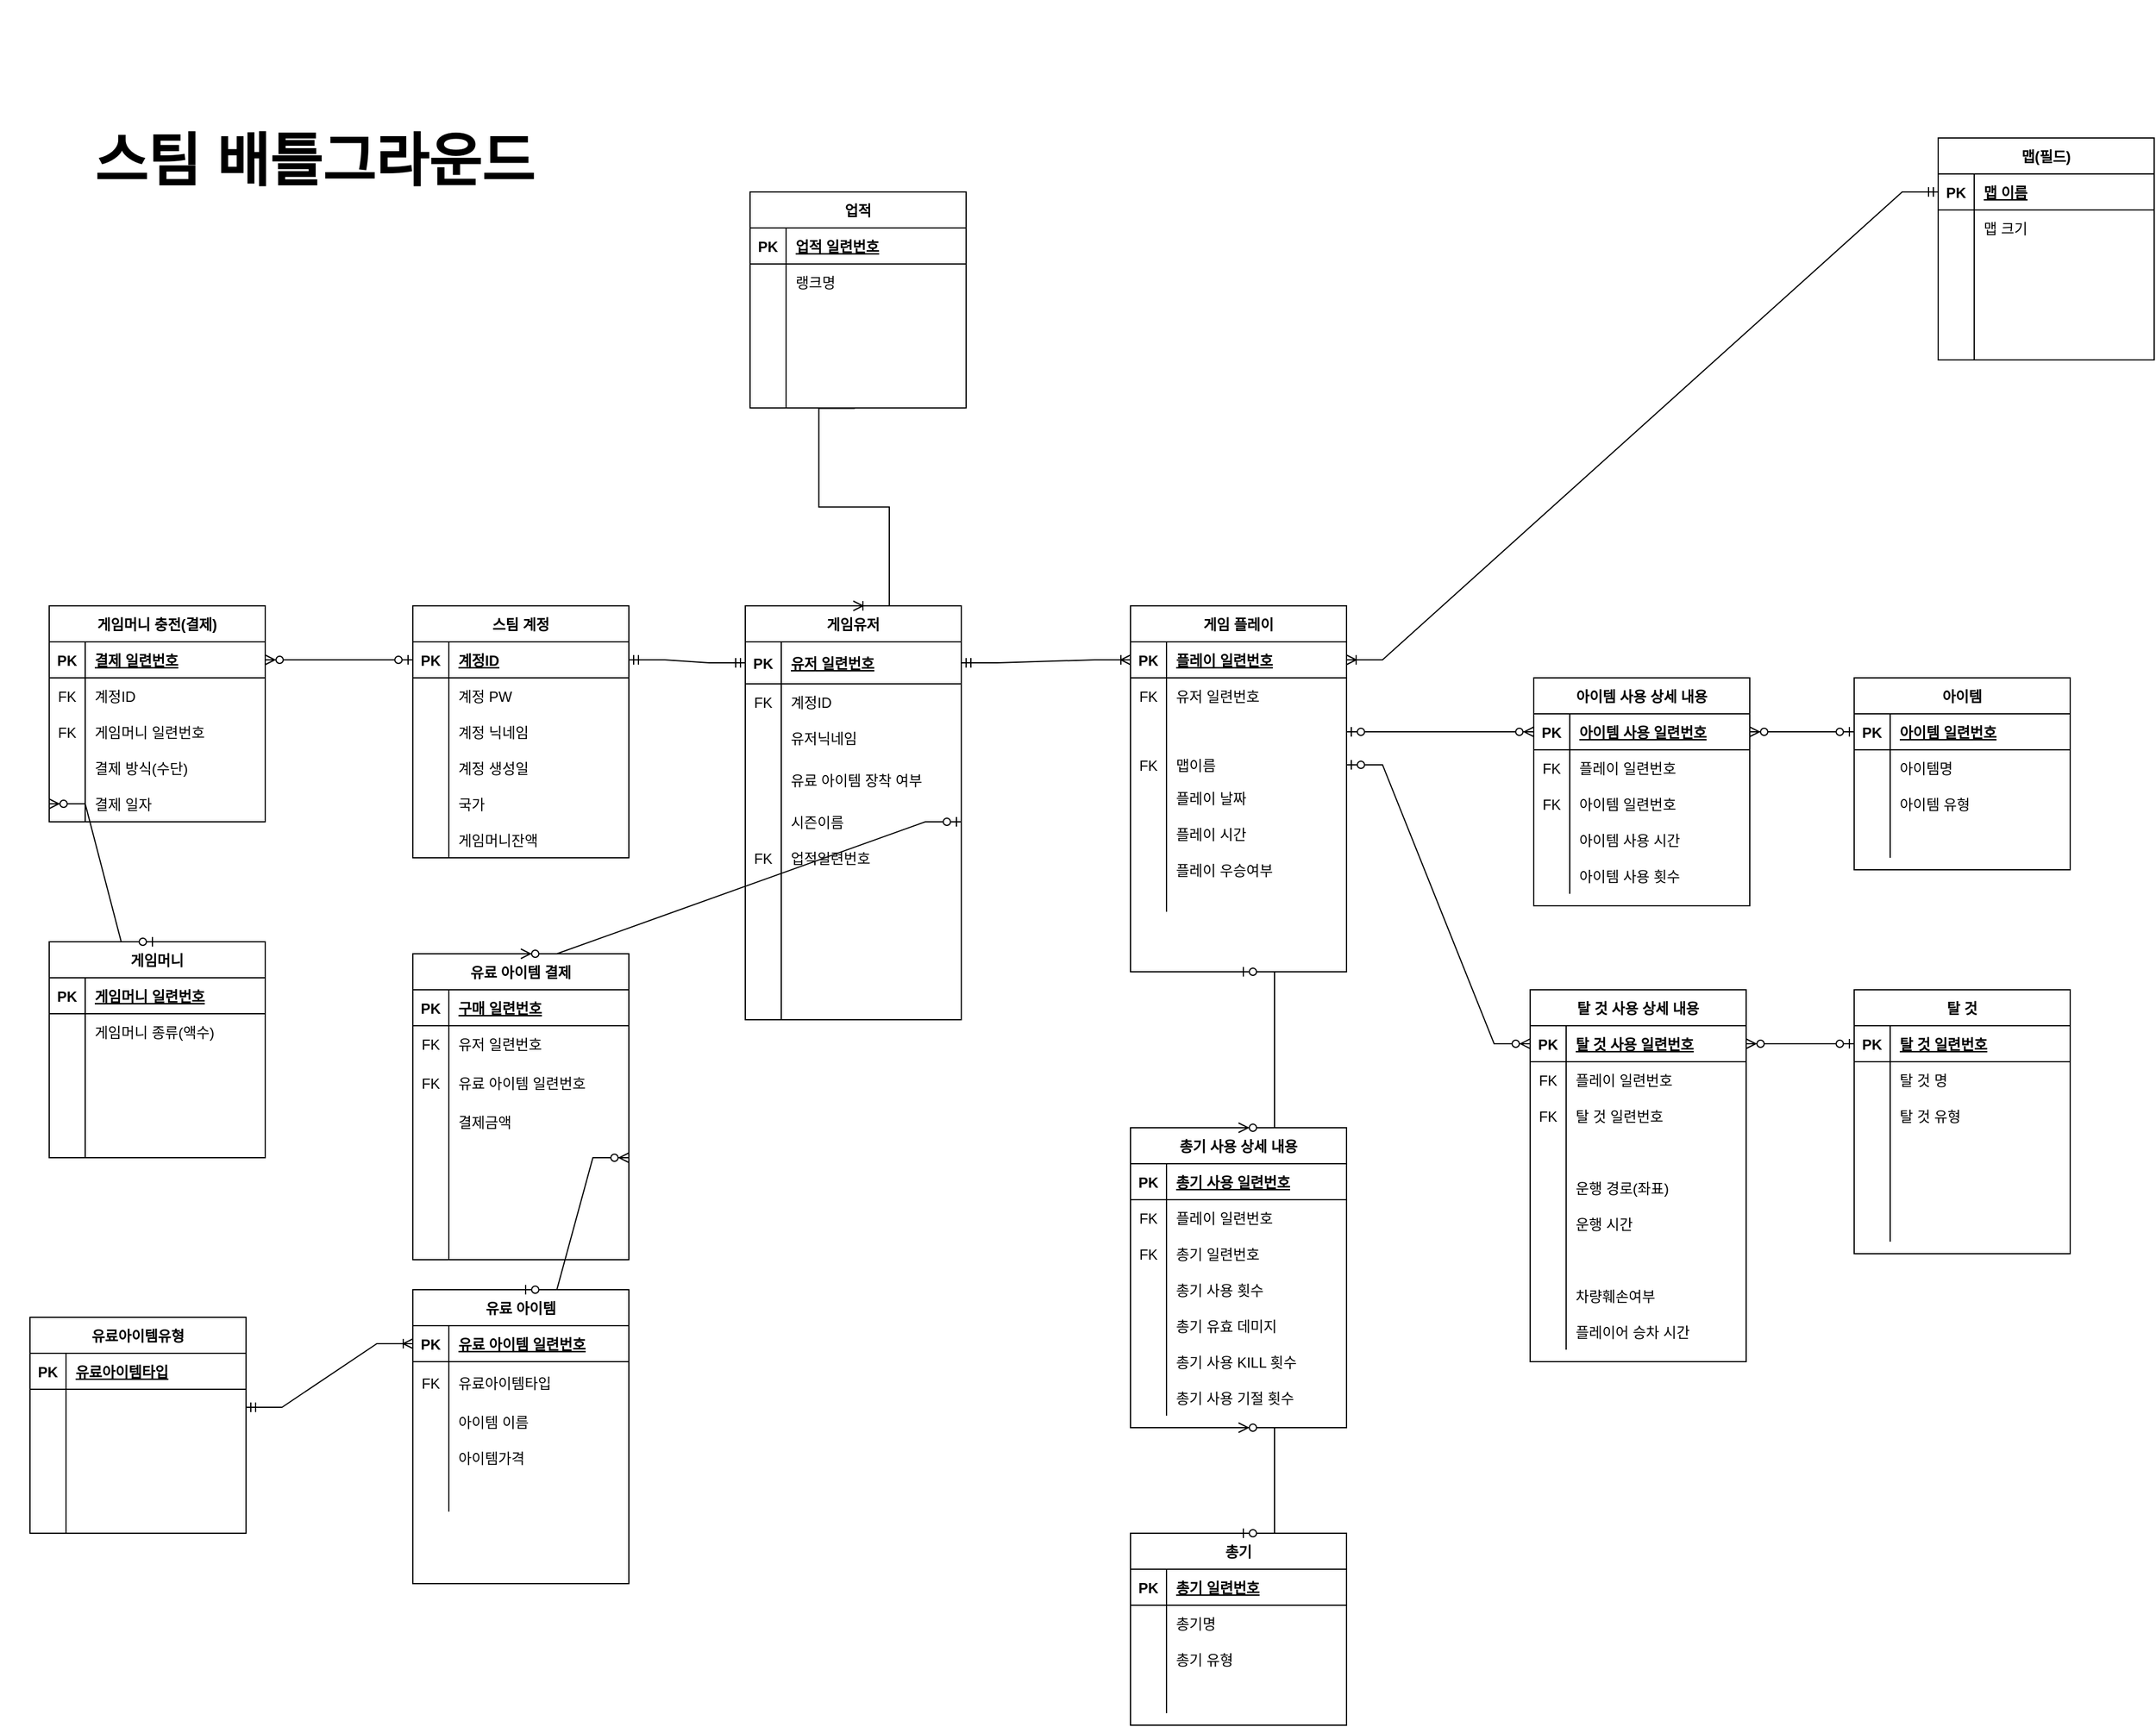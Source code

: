 <mxfile version="15.9.6" type="device"><diagram id="yIit1goNdpRAwFtZ59Sd" name="Page-1"><mxGraphModel dx="4574" dy="2506" grid="1" gridSize="10" guides="1" tooltips="1" connect="1" arrows="1" fold="1" page="1" pageScale="1" pageWidth="827" pageHeight="1169" math="0" shadow="0"><root><mxCell id="0"/><mxCell id="1" parent="0"/><mxCell id="MQlRBVur0q_eXhPSVauE-2" value="&lt;b&gt;&lt;font style=&quot;font-size: 48px&quot;&gt;스팀 배틀그라운드&lt;br&gt;&lt;br&gt;&lt;/font&gt;&lt;/b&gt;" style="text;html=1;strokeColor=none;fillColor=none;align=center;verticalAlign=middle;whiteSpace=wrap;rounded=0;" parent="1" vertex="1"><mxGeometry x="-1265" y="-340" width="524" height="325" as="geometry"/></mxCell><mxCell id="MQlRBVur0q_eXhPSVauE-3" value="스팀 계정" style="shape=table;startSize=30;container=1;collapsible=1;childLayout=tableLayout;fixedRows=1;rowLines=0;fontStyle=1;align=center;resizeLast=1;" parent="1" vertex="1"><mxGeometry x="-921" y="165" width="180" height="210" as="geometry"/></mxCell><mxCell id="MQlRBVur0q_eXhPSVauE-4" value="" style="shape=partialRectangle;collapsible=0;dropTarget=0;pointerEvents=0;fillColor=none;top=0;left=0;bottom=1;right=0;points=[[0,0.5],[1,0.5]];portConstraint=eastwest;" parent="MQlRBVur0q_eXhPSVauE-3" vertex="1"><mxGeometry y="30" width="180" height="30" as="geometry"/></mxCell><mxCell id="MQlRBVur0q_eXhPSVauE-5" value="PK" style="shape=partialRectangle;connectable=0;fillColor=none;top=0;left=0;bottom=0;right=0;fontStyle=1;overflow=hidden;" parent="MQlRBVur0q_eXhPSVauE-4" vertex="1"><mxGeometry width="30" height="30" as="geometry"><mxRectangle width="30" height="30" as="alternateBounds"/></mxGeometry></mxCell><mxCell id="MQlRBVur0q_eXhPSVauE-6" value="계정ID" style="shape=partialRectangle;connectable=0;fillColor=none;top=0;left=0;bottom=0;right=0;align=left;spacingLeft=6;fontStyle=5;overflow=hidden;" parent="MQlRBVur0q_eXhPSVauE-4" vertex="1"><mxGeometry x="30" width="150" height="30" as="geometry"><mxRectangle width="150" height="30" as="alternateBounds"/></mxGeometry></mxCell><mxCell id="MQlRBVur0q_eXhPSVauE-7" value="" style="shape=partialRectangle;collapsible=0;dropTarget=0;pointerEvents=0;fillColor=none;top=0;left=0;bottom=0;right=0;points=[[0,0.5],[1,0.5]];portConstraint=eastwest;" parent="MQlRBVur0q_eXhPSVauE-3" vertex="1"><mxGeometry y="60" width="180" height="30" as="geometry"/></mxCell><mxCell id="MQlRBVur0q_eXhPSVauE-8" value="" style="shape=partialRectangle;connectable=0;fillColor=none;top=0;left=0;bottom=0;right=0;editable=1;overflow=hidden;" parent="MQlRBVur0q_eXhPSVauE-7" vertex="1"><mxGeometry width="30" height="30" as="geometry"><mxRectangle width="30" height="30" as="alternateBounds"/></mxGeometry></mxCell><mxCell id="MQlRBVur0q_eXhPSVauE-9" value="계정 PW" style="shape=partialRectangle;connectable=0;fillColor=none;top=0;left=0;bottom=0;right=0;align=left;spacingLeft=6;overflow=hidden;" parent="MQlRBVur0q_eXhPSVauE-7" vertex="1"><mxGeometry x="30" width="150" height="30" as="geometry"><mxRectangle width="150" height="30" as="alternateBounds"/></mxGeometry></mxCell><mxCell id="MQlRBVur0q_eXhPSVauE-10" value="" style="shape=partialRectangle;collapsible=0;dropTarget=0;pointerEvents=0;fillColor=none;top=0;left=0;bottom=0;right=0;points=[[0,0.5],[1,0.5]];portConstraint=eastwest;" parent="MQlRBVur0q_eXhPSVauE-3" vertex="1"><mxGeometry y="90" width="180" height="30" as="geometry"/></mxCell><mxCell id="MQlRBVur0q_eXhPSVauE-11" value="" style="shape=partialRectangle;connectable=0;fillColor=none;top=0;left=0;bottom=0;right=0;editable=1;overflow=hidden;" parent="MQlRBVur0q_eXhPSVauE-10" vertex="1"><mxGeometry width="30" height="30" as="geometry"><mxRectangle width="30" height="30" as="alternateBounds"/></mxGeometry></mxCell><mxCell id="MQlRBVur0q_eXhPSVauE-12" value="계정 닉네임" style="shape=partialRectangle;connectable=0;fillColor=none;top=0;left=0;bottom=0;right=0;align=left;spacingLeft=6;overflow=hidden;" parent="MQlRBVur0q_eXhPSVauE-10" vertex="1"><mxGeometry x="30" width="150" height="30" as="geometry"><mxRectangle width="150" height="30" as="alternateBounds"/></mxGeometry></mxCell><mxCell id="MQlRBVur0q_eXhPSVauE-13" value="" style="shape=partialRectangle;collapsible=0;dropTarget=0;pointerEvents=0;fillColor=none;top=0;left=0;bottom=0;right=0;points=[[0,0.5],[1,0.5]];portConstraint=eastwest;" parent="MQlRBVur0q_eXhPSVauE-3" vertex="1"><mxGeometry y="120" width="180" height="30" as="geometry"/></mxCell><mxCell id="MQlRBVur0q_eXhPSVauE-14" value="" style="shape=partialRectangle;connectable=0;fillColor=none;top=0;left=0;bottom=0;right=0;editable=1;overflow=hidden;" parent="MQlRBVur0q_eXhPSVauE-13" vertex="1"><mxGeometry width="30" height="30" as="geometry"><mxRectangle width="30" height="30" as="alternateBounds"/></mxGeometry></mxCell><mxCell id="MQlRBVur0q_eXhPSVauE-15" value="계정 생성일" style="shape=partialRectangle;connectable=0;fillColor=none;top=0;left=0;bottom=0;right=0;align=left;spacingLeft=6;overflow=hidden;" parent="MQlRBVur0q_eXhPSVauE-13" vertex="1"><mxGeometry x="30" width="150" height="30" as="geometry"><mxRectangle width="150" height="30" as="alternateBounds"/></mxGeometry></mxCell><mxCell id="MQlRBVur0q_eXhPSVauE-16" value="" style="shape=partialRectangle;collapsible=0;dropTarget=0;pointerEvents=0;fillColor=none;top=0;left=0;bottom=0;right=0;points=[[0,0.5],[1,0.5]];portConstraint=eastwest;" parent="MQlRBVur0q_eXhPSVauE-3" vertex="1"><mxGeometry y="150" width="180" height="30" as="geometry"/></mxCell><mxCell id="MQlRBVur0q_eXhPSVauE-17" value="" style="shape=partialRectangle;connectable=0;fillColor=none;top=0;left=0;bottom=0;right=0;editable=1;overflow=hidden;" parent="MQlRBVur0q_eXhPSVauE-16" vertex="1"><mxGeometry width="30" height="30" as="geometry"><mxRectangle width="30" height="30" as="alternateBounds"/></mxGeometry></mxCell><mxCell id="MQlRBVur0q_eXhPSVauE-18" value="국가" style="shape=partialRectangle;connectable=0;fillColor=none;top=0;left=0;bottom=0;right=0;align=left;spacingLeft=6;overflow=hidden;" parent="MQlRBVur0q_eXhPSVauE-16" vertex="1"><mxGeometry x="30" width="150" height="30" as="geometry"><mxRectangle width="150" height="30" as="alternateBounds"/></mxGeometry></mxCell><mxCell id="MQlRBVur0q_eXhPSVauE-429" value="" style="shape=partialRectangle;collapsible=0;dropTarget=0;pointerEvents=0;fillColor=none;top=0;left=0;bottom=0;right=0;points=[[0,0.5],[1,0.5]];portConstraint=eastwest;" parent="MQlRBVur0q_eXhPSVauE-3" vertex="1"><mxGeometry y="180" width="180" height="30" as="geometry"/></mxCell><mxCell id="MQlRBVur0q_eXhPSVauE-430" value="" style="shape=partialRectangle;connectable=0;fillColor=none;top=0;left=0;bottom=0;right=0;editable=1;overflow=hidden;" parent="MQlRBVur0q_eXhPSVauE-429" vertex="1"><mxGeometry width="30" height="30" as="geometry"><mxRectangle width="30" height="30" as="alternateBounds"/></mxGeometry></mxCell><mxCell id="MQlRBVur0q_eXhPSVauE-431" value="게임머니잔액" style="shape=partialRectangle;connectable=0;fillColor=none;top=0;left=0;bottom=0;right=0;align=left;spacingLeft=6;overflow=hidden;" parent="MQlRBVur0q_eXhPSVauE-429" vertex="1"><mxGeometry x="30" width="150" height="30" as="geometry"><mxRectangle width="150" height="30" as="alternateBounds"/></mxGeometry></mxCell><mxCell id="MQlRBVur0q_eXhPSVauE-51" value="아이템" style="shape=table;startSize=30;container=1;collapsible=1;childLayout=tableLayout;fixedRows=1;rowLines=0;fontStyle=1;align=center;resizeLast=1;" parent="1" vertex="1"><mxGeometry x="280" y="225" width="180" height="160" as="geometry"/></mxCell><mxCell id="MQlRBVur0q_eXhPSVauE-52" value="" style="shape=partialRectangle;collapsible=0;dropTarget=0;pointerEvents=0;fillColor=none;top=0;left=0;bottom=1;right=0;points=[[0,0.5],[1,0.5]];portConstraint=eastwest;" parent="MQlRBVur0q_eXhPSVauE-51" vertex="1"><mxGeometry y="30" width="180" height="30" as="geometry"/></mxCell><mxCell id="MQlRBVur0q_eXhPSVauE-53" value="PK" style="shape=partialRectangle;connectable=0;fillColor=none;top=0;left=0;bottom=0;right=0;fontStyle=1;overflow=hidden;" parent="MQlRBVur0q_eXhPSVauE-52" vertex="1"><mxGeometry width="30" height="30" as="geometry"><mxRectangle width="30" height="30" as="alternateBounds"/></mxGeometry></mxCell><mxCell id="MQlRBVur0q_eXhPSVauE-54" value="아이템 일련번호" style="shape=partialRectangle;connectable=0;fillColor=none;top=0;left=0;bottom=0;right=0;align=left;spacingLeft=6;fontStyle=5;overflow=hidden;" parent="MQlRBVur0q_eXhPSVauE-52" vertex="1"><mxGeometry x="30" width="150" height="30" as="geometry"><mxRectangle width="150" height="30" as="alternateBounds"/></mxGeometry></mxCell><mxCell id="MQlRBVur0q_eXhPSVauE-55" value="" style="shape=partialRectangle;collapsible=0;dropTarget=0;pointerEvents=0;fillColor=none;top=0;left=0;bottom=0;right=0;points=[[0,0.5],[1,0.5]];portConstraint=eastwest;" parent="MQlRBVur0q_eXhPSVauE-51" vertex="1"><mxGeometry y="60" width="180" height="30" as="geometry"/></mxCell><mxCell id="MQlRBVur0q_eXhPSVauE-56" value="" style="shape=partialRectangle;connectable=0;fillColor=none;top=0;left=0;bottom=0;right=0;editable=1;overflow=hidden;" parent="MQlRBVur0q_eXhPSVauE-55" vertex="1"><mxGeometry width="30" height="30" as="geometry"><mxRectangle width="30" height="30" as="alternateBounds"/></mxGeometry></mxCell><mxCell id="MQlRBVur0q_eXhPSVauE-57" value="아이템명" style="shape=partialRectangle;connectable=0;fillColor=none;top=0;left=0;bottom=0;right=0;align=left;spacingLeft=6;overflow=hidden;" parent="MQlRBVur0q_eXhPSVauE-55" vertex="1"><mxGeometry x="30" width="150" height="30" as="geometry"><mxRectangle width="150" height="30" as="alternateBounds"/></mxGeometry></mxCell><mxCell id="MQlRBVur0q_eXhPSVauE-58" value="" style="shape=partialRectangle;collapsible=0;dropTarget=0;pointerEvents=0;fillColor=none;top=0;left=0;bottom=0;right=0;points=[[0,0.5],[1,0.5]];portConstraint=eastwest;" parent="MQlRBVur0q_eXhPSVauE-51" vertex="1"><mxGeometry y="90" width="180" height="30" as="geometry"/></mxCell><mxCell id="MQlRBVur0q_eXhPSVauE-59" value="" style="shape=partialRectangle;connectable=0;fillColor=none;top=0;left=0;bottom=0;right=0;editable=1;overflow=hidden;" parent="MQlRBVur0q_eXhPSVauE-58" vertex="1"><mxGeometry width="30" height="30" as="geometry"><mxRectangle width="30" height="30" as="alternateBounds"/></mxGeometry></mxCell><mxCell id="MQlRBVur0q_eXhPSVauE-60" value="아이템 유형" style="shape=partialRectangle;connectable=0;fillColor=none;top=0;left=0;bottom=0;right=0;align=left;spacingLeft=6;overflow=hidden;" parent="MQlRBVur0q_eXhPSVauE-58" vertex="1"><mxGeometry x="30" width="150" height="30" as="geometry"><mxRectangle width="150" height="30" as="alternateBounds"/></mxGeometry></mxCell><mxCell id="MQlRBVur0q_eXhPSVauE-61" value="" style="shape=partialRectangle;collapsible=0;dropTarget=0;pointerEvents=0;fillColor=none;top=0;left=0;bottom=0;right=0;points=[[0,0.5],[1,0.5]];portConstraint=eastwest;" parent="MQlRBVur0q_eXhPSVauE-51" vertex="1"><mxGeometry y="120" width="180" height="30" as="geometry"/></mxCell><mxCell id="MQlRBVur0q_eXhPSVauE-62" value="" style="shape=partialRectangle;connectable=0;fillColor=none;top=0;left=0;bottom=0;right=0;editable=1;overflow=hidden;" parent="MQlRBVur0q_eXhPSVauE-61" vertex="1"><mxGeometry width="30" height="30" as="geometry"><mxRectangle width="30" height="30" as="alternateBounds"/></mxGeometry></mxCell><mxCell id="MQlRBVur0q_eXhPSVauE-63" value="" style="shape=partialRectangle;connectable=0;fillColor=none;top=0;left=0;bottom=0;right=0;align=left;spacingLeft=6;overflow=hidden;" parent="MQlRBVur0q_eXhPSVauE-61" vertex="1"><mxGeometry x="30" width="150" height="30" as="geometry"><mxRectangle width="150" height="30" as="alternateBounds"/></mxGeometry></mxCell><mxCell id="MQlRBVur0q_eXhPSVauE-64" value="총기" style="shape=table;startSize=30;container=1;collapsible=1;childLayout=tableLayout;fixedRows=1;rowLines=0;fontStyle=1;align=center;resizeLast=1;" parent="1" vertex="1"><mxGeometry x="-323" y="938" width="180" height="160" as="geometry"/></mxCell><mxCell id="MQlRBVur0q_eXhPSVauE-65" value="" style="shape=partialRectangle;collapsible=0;dropTarget=0;pointerEvents=0;fillColor=none;top=0;left=0;bottom=1;right=0;points=[[0,0.5],[1,0.5]];portConstraint=eastwest;" parent="MQlRBVur0q_eXhPSVauE-64" vertex="1"><mxGeometry y="30" width="180" height="30" as="geometry"/></mxCell><mxCell id="MQlRBVur0q_eXhPSVauE-66" value="PK" style="shape=partialRectangle;connectable=0;fillColor=none;top=0;left=0;bottom=0;right=0;fontStyle=1;overflow=hidden;" parent="MQlRBVur0q_eXhPSVauE-65" vertex="1"><mxGeometry width="30" height="30" as="geometry"><mxRectangle width="30" height="30" as="alternateBounds"/></mxGeometry></mxCell><mxCell id="MQlRBVur0q_eXhPSVauE-67" value="총기 일련번호" style="shape=partialRectangle;connectable=0;fillColor=none;top=0;left=0;bottom=0;right=0;align=left;spacingLeft=6;fontStyle=5;overflow=hidden;" parent="MQlRBVur0q_eXhPSVauE-65" vertex="1"><mxGeometry x="30" width="150" height="30" as="geometry"><mxRectangle width="150" height="30" as="alternateBounds"/></mxGeometry></mxCell><mxCell id="MQlRBVur0q_eXhPSVauE-68" value="" style="shape=partialRectangle;collapsible=0;dropTarget=0;pointerEvents=0;fillColor=none;top=0;left=0;bottom=0;right=0;points=[[0,0.5],[1,0.5]];portConstraint=eastwest;" parent="MQlRBVur0q_eXhPSVauE-64" vertex="1"><mxGeometry y="60" width="180" height="30" as="geometry"/></mxCell><mxCell id="MQlRBVur0q_eXhPSVauE-69" value="" style="shape=partialRectangle;connectable=0;fillColor=none;top=0;left=0;bottom=0;right=0;editable=1;overflow=hidden;" parent="MQlRBVur0q_eXhPSVauE-68" vertex="1"><mxGeometry width="30" height="30" as="geometry"><mxRectangle width="30" height="30" as="alternateBounds"/></mxGeometry></mxCell><mxCell id="MQlRBVur0q_eXhPSVauE-70" value="총기명" style="shape=partialRectangle;connectable=0;fillColor=none;top=0;left=0;bottom=0;right=0;align=left;spacingLeft=6;overflow=hidden;" parent="MQlRBVur0q_eXhPSVauE-68" vertex="1"><mxGeometry x="30" width="150" height="30" as="geometry"><mxRectangle width="150" height="30" as="alternateBounds"/></mxGeometry></mxCell><mxCell id="MQlRBVur0q_eXhPSVauE-71" value="" style="shape=partialRectangle;collapsible=0;dropTarget=0;pointerEvents=0;fillColor=none;top=0;left=0;bottom=0;right=0;points=[[0,0.5],[1,0.5]];portConstraint=eastwest;" parent="MQlRBVur0q_eXhPSVauE-64" vertex="1"><mxGeometry y="90" width="180" height="30" as="geometry"/></mxCell><mxCell id="MQlRBVur0q_eXhPSVauE-72" value="" style="shape=partialRectangle;connectable=0;fillColor=none;top=0;left=0;bottom=0;right=0;editable=1;overflow=hidden;" parent="MQlRBVur0q_eXhPSVauE-71" vertex="1"><mxGeometry width="30" height="30" as="geometry"><mxRectangle width="30" height="30" as="alternateBounds"/></mxGeometry></mxCell><mxCell id="MQlRBVur0q_eXhPSVauE-73" value="총기 유형" style="shape=partialRectangle;connectable=0;fillColor=none;top=0;left=0;bottom=0;right=0;align=left;spacingLeft=6;overflow=hidden;" parent="MQlRBVur0q_eXhPSVauE-71" vertex="1"><mxGeometry x="30" width="150" height="30" as="geometry"><mxRectangle width="150" height="30" as="alternateBounds"/></mxGeometry></mxCell><mxCell id="MQlRBVur0q_eXhPSVauE-74" value="" style="shape=partialRectangle;collapsible=0;dropTarget=0;pointerEvents=0;fillColor=none;top=0;left=0;bottom=0;right=0;points=[[0,0.5],[1,0.5]];portConstraint=eastwest;" parent="MQlRBVur0q_eXhPSVauE-64" vertex="1"><mxGeometry y="120" width="180" height="30" as="geometry"/></mxCell><mxCell id="MQlRBVur0q_eXhPSVauE-75" value="" style="shape=partialRectangle;connectable=0;fillColor=none;top=0;left=0;bottom=0;right=0;editable=1;overflow=hidden;" parent="MQlRBVur0q_eXhPSVauE-74" vertex="1"><mxGeometry width="30" height="30" as="geometry"><mxRectangle width="30" height="30" as="alternateBounds"/></mxGeometry></mxCell><mxCell id="MQlRBVur0q_eXhPSVauE-76" value="" style="shape=partialRectangle;connectable=0;fillColor=none;top=0;left=0;bottom=0;right=0;align=left;spacingLeft=6;overflow=hidden;" parent="MQlRBVur0q_eXhPSVauE-74" vertex="1"><mxGeometry x="30" width="150" height="30" as="geometry"><mxRectangle width="150" height="30" as="alternateBounds"/></mxGeometry></mxCell><mxCell id="MQlRBVur0q_eXhPSVauE-77" value="탈 것" style="shape=table;startSize=30;container=1;collapsible=1;childLayout=tableLayout;fixedRows=1;rowLines=0;fontStyle=1;align=center;resizeLast=1;" parent="1" vertex="1"><mxGeometry x="280" y="485" width="180" height="220" as="geometry"/></mxCell><mxCell id="MQlRBVur0q_eXhPSVauE-78" value="" style="shape=partialRectangle;collapsible=0;dropTarget=0;pointerEvents=0;fillColor=none;top=0;left=0;bottom=1;right=0;points=[[0,0.5],[1,0.5]];portConstraint=eastwest;" parent="MQlRBVur0q_eXhPSVauE-77" vertex="1"><mxGeometry y="30" width="180" height="30" as="geometry"/></mxCell><mxCell id="MQlRBVur0q_eXhPSVauE-79" value="PK" style="shape=partialRectangle;connectable=0;fillColor=none;top=0;left=0;bottom=0;right=0;fontStyle=1;overflow=hidden;" parent="MQlRBVur0q_eXhPSVauE-78" vertex="1"><mxGeometry width="30" height="30" as="geometry"><mxRectangle width="30" height="30" as="alternateBounds"/></mxGeometry></mxCell><mxCell id="MQlRBVur0q_eXhPSVauE-80" value="탈 것 일련번호" style="shape=partialRectangle;connectable=0;fillColor=none;top=0;left=0;bottom=0;right=0;align=left;spacingLeft=6;fontStyle=5;overflow=hidden;" parent="MQlRBVur0q_eXhPSVauE-78" vertex="1"><mxGeometry x="30" width="150" height="30" as="geometry"><mxRectangle width="150" height="30" as="alternateBounds"/></mxGeometry></mxCell><mxCell id="MQlRBVur0q_eXhPSVauE-81" value="" style="shape=partialRectangle;collapsible=0;dropTarget=0;pointerEvents=0;fillColor=none;top=0;left=0;bottom=0;right=0;points=[[0,0.5],[1,0.5]];portConstraint=eastwest;" parent="MQlRBVur0q_eXhPSVauE-77" vertex="1"><mxGeometry y="60" width="180" height="30" as="geometry"/></mxCell><mxCell id="MQlRBVur0q_eXhPSVauE-82" value="" style="shape=partialRectangle;connectable=0;fillColor=none;top=0;left=0;bottom=0;right=0;editable=1;overflow=hidden;" parent="MQlRBVur0q_eXhPSVauE-81" vertex="1"><mxGeometry width="30" height="30" as="geometry"><mxRectangle width="30" height="30" as="alternateBounds"/></mxGeometry></mxCell><mxCell id="MQlRBVur0q_eXhPSVauE-83" value="탈 것 명" style="shape=partialRectangle;connectable=0;fillColor=none;top=0;left=0;bottom=0;right=0;align=left;spacingLeft=6;overflow=hidden;" parent="MQlRBVur0q_eXhPSVauE-81" vertex="1"><mxGeometry x="30" width="150" height="30" as="geometry"><mxRectangle width="150" height="30" as="alternateBounds"/></mxGeometry></mxCell><mxCell id="MQlRBVur0q_eXhPSVauE-84" value="" style="shape=partialRectangle;collapsible=0;dropTarget=0;pointerEvents=0;fillColor=none;top=0;left=0;bottom=0;right=0;points=[[0,0.5],[1,0.5]];portConstraint=eastwest;" parent="MQlRBVur0q_eXhPSVauE-77" vertex="1"><mxGeometry y="90" width="180" height="30" as="geometry"/></mxCell><mxCell id="MQlRBVur0q_eXhPSVauE-85" value="" style="shape=partialRectangle;connectable=0;fillColor=none;top=0;left=0;bottom=0;right=0;editable=1;overflow=hidden;" parent="MQlRBVur0q_eXhPSVauE-84" vertex="1"><mxGeometry width="30" height="30" as="geometry"><mxRectangle width="30" height="30" as="alternateBounds"/></mxGeometry></mxCell><mxCell id="MQlRBVur0q_eXhPSVauE-86" value="탈 것 유형" style="shape=partialRectangle;connectable=0;fillColor=none;top=0;left=0;bottom=0;right=0;align=left;spacingLeft=6;overflow=hidden;" parent="MQlRBVur0q_eXhPSVauE-84" vertex="1"><mxGeometry x="30" width="150" height="30" as="geometry"><mxRectangle width="150" height="30" as="alternateBounds"/></mxGeometry></mxCell><mxCell id="MQlRBVur0q_eXhPSVauE-87" value="" style="shape=partialRectangle;collapsible=0;dropTarget=0;pointerEvents=0;fillColor=none;top=0;left=0;bottom=0;right=0;points=[[0,0.5],[1,0.5]];portConstraint=eastwest;" parent="MQlRBVur0q_eXhPSVauE-77" vertex="1"><mxGeometry y="120" width="180" height="30" as="geometry"/></mxCell><mxCell id="MQlRBVur0q_eXhPSVauE-88" value="" style="shape=partialRectangle;connectable=0;fillColor=none;top=0;left=0;bottom=0;right=0;editable=1;overflow=hidden;" parent="MQlRBVur0q_eXhPSVauE-87" vertex="1"><mxGeometry width="30" height="30" as="geometry"><mxRectangle width="30" height="30" as="alternateBounds"/></mxGeometry></mxCell><mxCell id="MQlRBVur0q_eXhPSVauE-89" value="" style="shape=partialRectangle;connectable=0;fillColor=none;top=0;left=0;bottom=0;right=0;align=left;spacingLeft=6;overflow=hidden;" parent="MQlRBVur0q_eXhPSVauE-87" vertex="1"><mxGeometry x="30" width="150" height="30" as="geometry"><mxRectangle width="150" height="30" as="alternateBounds"/></mxGeometry></mxCell><mxCell id="MQlRBVur0q_eXhPSVauE-468" value="" style="shape=partialRectangle;collapsible=0;dropTarget=0;pointerEvents=0;fillColor=none;top=0;left=0;bottom=0;right=0;points=[[0,0.5],[1,0.5]];portConstraint=eastwest;" parent="MQlRBVur0q_eXhPSVauE-77" vertex="1"><mxGeometry y="150" width="180" height="30" as="geometry"/></mxCell><mxCell id="MQlRBVur0q_eXhPSVauE-469" value="" style="shape=partialRectangle;connectable=0;fillColor=none;top=0;left=0;bottom=0;right=0;editable=1;overflow=hidden;" parent="MQlRBVur0q_eXhPSVauE-468" vertex="1"><mxGeometry width="30" height="30" as="geometry"><mxRectangle width="30" height="30" as="alternateBounds"/></mxGeometry></mxCell><mxCell id="MQlRBVur0q_eXhPSVauE-470" value="" style="shape=partialRectangle;connectable=0;fillColor=none;top=0;left=0;bottom=0;right=0;align=left;spacingLeft=6;overflow=hidden;" parent="MQlRBVur0q_eXhPSVauE-468" vertex="1"><mxGeometry x="30" width="150" height="30" as="geometry"><mxRectangle width="150" height="30" as="alternateBounds"/></mxGeometry></mxCell><mxCell id="MQlRBVur0q_eXhPSVauE-471" value="" style="shape=partialRectangle;collapsible=0;dropTarget=0;pointerEvents=0;fillColor=none;top=0;left=0;bottom=0;right=0;points=[[0,0.5],[1,0.5]];portConstraint=eastwest;" parent="MQlRBVur0q_eXhPSVauE-77" vertex="1"><mxGeometry y="180" width="180" height="30" as="geometry"/></mxCell><mxCell id="MQlRBVur0q_eXhPSVauE-472" value="" style="shape=partialRectangle;connectable=0;fillColor=none;top=0;left=0;bottom=0;right=0;editable=1;overflow=hidden;" parent="MQlRBVur0q_eXhPSVauE-471" vertex="1"><mxGeometry width="30" height="30" as="geometry"><mxRectangle width="30" height="30" as="alternateBounds"/></mxGeometry></mxCell><mxCell id="MQlRBVur0q_eXhPSVauE-473" value="" style="shape=partialRectangle;connectable=0;fillColor=none;top=0;left=0;bottom=0;right=0;align=left;spacingLeft=6;overflow=hidden;" parent="MQlRBVur0q_eXhPSVauE-471" vertex="1"><mxGeometry x="30" width="150" height="30" as="geometry"><mxRectangle width="150" height="30" as="alternateBounds"/></mxGeometry></mxCell><mxCell id="MQlRBVur0q_eXhPSVauE-90" value="게임유저" style="shape=table;startSize=30;container=1;collapsible=1;childLayout=tableLayout;fixedRows=1;rowLines=0;fontStyle=1;align=center;resizeLast=1;" parent="1" vertex="1"><mxGeometry x="-644" y="165" width="180" height="345" as="geometry"/></mxCell><mxCell id="MQlRBVur0q_eXhPSVauE-91" value="" style="shape=partialRectangle;collapsible=0;dropTarget=0;pointerEvents=0;fillColor=none;top=0;left=0;bottom=1;right=0;points=[[0,0.5],[1,0.5]];portConstraint=eastwest;" parent="MQlRBVur0q_eXhPSVauE-90" vertex="1"><mxGeometry y="30" width="180" height="35" as="geometry"/></mxCell><mxCell id="MQlRBVur0q_eXhPSVauE-92" value="PK" style="shape=partialRectangle;connectable=0;fillColor=none;top=0;left=0;bottom=0;right=0;fontStyle=1;overflow=hidden;" parent="MQlRBVur0q_eXhPSVauE-91" vertex="1"><mxGeometry width="30" height="35" as="geometry"><mxRectangle width="30" height="35" as="alternateBounds"/></mxGeometry></mxCell><mxCell id="MQlRBVur0q_eXhPSVauE-93" value="유저 일련번호" style="shape=partialRectangle;connectable=0;fillColor=none;top=0;left=0;bottom=0;right=0;align=left;spacingLeft=6;fontStyle=5;overflow=hidden;" parent="MQlRBVur0q_eXhPSVauE-91" vertex="1"><mxGeometry x="30" width="150" height="35" as="geometry"><mxRectangle width="150" height="35" as="alternateBounds"/></mxGeometry></mxCell><mxCell id="MQlRBVur0q_eXhPSVauE-94" value="" style="shape=partialRectangle;collapsible=0;dropTarget=0;pointerEvents=0;fillColor=none;top=0;left=0;bottom=0;right=0;points=[[0,0.5],[1,0.5]];portConstraint=eastwest;" parent="MQlRBVur0q_eXhPSVauE-90" vertex="1"><mxGeometry y="65" width="180" height="30" as="geometry"/></mxCell><mxCell id="MQlRBVur0q_eXhPSVauE-95" value="FK" style="shape=partialRectangle;connectable=0;fillColor=none;top=0;left=0;bottom=0;right=0;editable=1;overflow=hidden;" parent="MQlRBVur0q_eXhPSVauE-94" vertex="1"><mxGeometry width="30" height="30" as="geometry"><mxRectangle width="30" height="30" as="alternateBounds"/></mxGeometry></mxCell><mxCell id="MQlRBVur0q_eXhPSVauE-96" value="계정ID" style="shape=partialRectangle;connectable=0;fillColor=none;top=0;left=0;bottom=0;right=0;align=left;spacingLeft=6;overflow=hidden;" parent="MQlRBVur0q_eXhPSVauE-94" vertex="1"><mxGeometry x="30" width="150" height="30" as="geometry"><mxRectangle width="150" height="30" as="alternateBounds"/></mxGeometry></mxCell><mxCell id="MQlRBVur0q_eXhPSVauE-97" value="" style="shape=partialRectangle;collapsible=0;dropTarget=0;pointerEvents=0;fillColor=none;top=0;left=0;bottom=0;right=0;points=[[0,0.5],[1,0.5]];portConstraint=eastwest;" parent="MQlRBVur0q_eXhPSVauE-90" vertex="1"><mxGeometry y="95" width="180" height="30" as="geometry"/></mxCell><mxCell id="MQlRBVur0q_eXhPSVauE-98" value="" style="shape=partialRectangle;connectable=0;fillColor=none;top=0;left=0;bottom=0;right=0;editable=1;overflow=hidden;" parent="MQlRBVur0q_eXhPSVauE-97" vertex="1"><mxGeometry width="30" height="30" as="geometry"><mxRectangle width="30" height="30" as="alternateBounds"/></mxGeometry></mxCell><mxCell id="MQlRBVur0q_eXhPSVauE-99" value="유저닉네임" style="shape=partialRectangle;connectable=0;fillColor=none;top=0;left=0;bottom=0;right=0;align=left;spacingLeft=6;overflow=hidden;" parent="MQlRBVur0q_eXhPSVauE-97" vertex="1"><mxGeometry x="30" width="150" height="30" as="geometry"><mxRectangle width="150" height="30" as="alternateBounds"/></mxGeometry></mxCell><mxCell id="MQlRBVur0q_eXhPSVauE-100" value="" style="shape=partialRectangle;collapsible=0;dropTarget=0;pointerEvents=0;fillColor=none;top=0;left=0;bottom=0;right=0;points=[[0,0.5],[1,0.5]];portConstraint=eastwest;" parent="MQlRBVur0q_eXhPSVauE-90" vertex="1"><mxGeometry y="125" width="180" height="40" as="geometry"/></mxCell><mxCell id="MQlRBVur0q_eXhPSVauE-101" value="" style="shape=partialRectangle;connectable=0;fillColor=none;top=0;left=0;bottom=0;right=0;editable=1;overflow=hidden;" parent="MQlRBVur0q_eXhPSVauE-100" vertex="1"><mxGeometry width="30" height="40" as="geometry"><mxRectangle width="30" height="40" as="alternateBounds"/></mxGeometry></mxCell><mxCell id="MQlRBVur0q_eXhPSVauE-102" value="유료 아이템 장착 여부" style="shape=partialRectangle;connectable=0;fillColor=none;top=0;left=0;bottom=0;right=0;align=left;spacingLeft=6;overflow=hidden;" parent="MQlRBVur0q_eXhPSVauE-100" vertex="1"><mxGeometry x="30" width="150" height="40" as="geometry"><mxRectangle width="150" height="40" as="alternateBounds"/></mxGeometry></mxCell><mxCell id="MQlRBVur0q_eXhPSVauE-103" value="" style="shape=partialRectangle;collapsible=0;dropTarget=0;pointerEvents=0;fillColor=none;top=0;left=0;bottom=0;right=0;points=[[0,0.5],[1,0.5]];portConstraint=eastwest;" parent="MQlRBVur0q_eXhPSVauE-90" vertex="1"><mxGeometry y="165" width="180" height="30" as="geometry"/></mxCell><mxCell id="MQlRBVur0q_eXhPSVauE-104" value="" style="shape=partialRectangle;connectable=0;fillColor=none;top=0;left=0;bottom=0;right=0;editable=1;overflow=hidden;" parent="MQlRBVur0q_eXhPSVauE-103" vertex="1"><mxGeometry width="30" height="30" as="geometry"><mxRectangle width="30" height="30" as="alternateBounds"/></mxGeometry></mxCell><mxCell id="MQlRBVur0q_eXhPSVauE-105" value="시즌이름" style="shape=partialRectangle;connectable=0;fillColor=none;top=0;left=0;bottom=0;right=0;align=left;spacingLeft=6;overflow=hidden;" parent="MQlRBVur0q_eXhPSVauE-103" vertex="1"><mxGeometry x="30" width="150" height="30" as="geometry"><mxRectangle width="150" height="30" as="alternateBounds"/></mxGeometry></mxCell><mxCell id="7AXkgIdoPVkKIflVsaQ_-1" value="" style="shape=partialRectangle;collapsible=0;dropTarget=0;pointerEvents=0;fillColor=none;top=0;left=0;bottom=0;right=0;points=[[0,0.5],[1,0.5]];portConstraint=eastwest;" parent="MQlRBVur0q_eXhPSVauE-90" vertex="1"><mxGeometry y="195" width="180" height="30" as="geometry"/></mxCell><mxCell id="7AXkgIdoPVkKIflVsaQ_-2" value="FK" style="shape=partialRectangle;connectable=0;fillColor=none;top=0;left=0;bottom=0;right=0;editable=1;overflow=hidden;" parent="7AXkgIdoPVkKIflVsaQ_-1" vertex="1"><mxGeometry width="30" height="30" as="geometry"><mxRectangle width="30" height="30" as="alternateBounds"/></mxGeometry></mxCell><mxCell id="7AXkgIdoPVkKIflVsaQ_-3" value="업적일련번호" style="shape=partialRectangle;connectable=0;fillColor=none;top=0;left=0;bottom=0;right=0;align=left;spacingLeft=6;overflow=hidden;" parent="7AXkgIdoPVkKIflVsaQ_-1" vertex="1"><mxGeometry x="30" width="150" height="30" as="geometry"><mxRectangle width="150" height="30" as="alternateBounds"/></mxGeometry></mxCell><mxCell id="7AXkgIdoPVkKIflVsaQ_-4" value="" style="shape=partialRectangle;collapsible=0;dropTarget=0;pointerEvents=0;fillColor=none;top=0;left=0;bottom=0;right=0;points=[[0,0.5],[1,0.5]];portConstraint=eastwest;" parent="MQlRBVur0q_eXhPSVauE-90" vertex="1"><mxGeometry y="225" width="180" height="30" as="geometry"/></mxCell><mxCell id="7AXkgIdoPVkKIflVsaQ_-5" value="" style="shape=partialRectangle;connectable=0;fillColor=none;top=0;left=0;bottom=0;right=0;editable=1;overflow=hidden;" parent="7AXkgIdoPVkKIflVsaQ_-4" vertex="1"><mxGeometry width="30" height="30" as="geometry"><mxRectangle width="30" height="30" as="alternateBounds"/></mxGeometry></mxCell><mxCell id="7AXkgIdoPVkKIflVsaQ_-6" value="" style="shape=partialRectangle;connectable=0;fillColor=none;top=0;left=0;bottom=0;right=0;align=left;spacingLeft=6;overflow=hidden;" parent="7AXkgIdoPVkKIflVsaQ_-4" vertex="1"><mxGeometry x="30" width="150" height="30" as="geometry"><mxRectangle width="150" height="30" as="alternateBounds"/></mxGeometry></mxCell><mxCell id="7AXkgIdoPVkKIflVsaQ_-7" value="" style="shape=partialRectangle;collapsible=0;dropTarget=0;pointerEvents=0;fillColor=none;top=0;left=0;bottom=0;right=0;points=[[0,0.5],[1,0.5]];portConstraint=eastwest;" parent="MQlRBVur0q_eXhPSVauE-90" vertex="1"><mxGeometry y="255" width="180" height="30" as="geometry"/></mxCell><mxCell id="7AXkgIdoPVkKIflVsaQ_-8" value="" style="shape=partialRectangle;connectable=0;fillColor=none;top=0;left=0;bottom=0;right=0;editable=1;overflow=hidden;" parent="7AXkgIdoPVkKIflVsaQ_-7" vertex="1"><mxGeometry width="30" height="30" as="geometry"><mxRectangle width="30" height="30" as="alternateBounds"/></mxGeometry></mxCell><mxCell id="7AXkgIdoPVkKIflVsaQ_-9" value="" style="shape=partialRectangle;connectable=0;fillColor=none;top=0;left=0;bottom=0;right=0;align=left;spacingLeft=6;overflow=hidden;" parent="7AXkgIdoPVkKIflVsaQ_-7" vertex="1"><mxGeometry x="30" width="150" height="30" as="geometry"><mxRectangle width="150" height="30" as="alternateBounds"/></mxGeometry></mxCell><mxCell id="7AXkgIdoPVkKIflVsaQ_-10" value="" style="shape=partialRectangle;collapsible=0;dropTarget=0;pointerEvents=0;fillColor=none;top=0;left=0;bottom=0;right=0;points=[[0,0.5],[1,0.5]];portConstraint=eastwest;" parent="MQlRBVur0q_eXhPSVauE-90" vertex="1"><mxGeometry y="285" width="180" height="30" as="geometry"/></mxCell><mxCell id="7AXkgIdoPVkKIflVsaQ_-11" value="" style="shape=partialRectangle;connectable=0;fillColor=none;top=0;left=0;bottom=0;right=0;editable=1;overflow=hidden;" parent="7AXkgIdoPVkKIflVsaQ_-10" vertex="1"><mxGeometry width="30" height="30" as="geometry"><mxRectangle width="30" height="30" as="alternateBounds"/></mxGeometry></mxCell><mxCell id="7AXkgIdoPVkKIflVsaQ_-12" value="" style="shape=partialRectangle;connectable=0;fillColor=none;top=0;left=0;bottom=0;right=0;align=left;spacingLeft=6;overflow=hidden;" parent="7AXkgIdoPVkKIflVsaQ_-10" vertex="1"><mxGeometry x="30" width="150" height="30" as="geometry"><mxRectangle width="150" height="30" as="alternateBounds"/></mxGeometry></mxCell><mxCell id="7AXkgIdoPVkKIflVsaQ_-13" value="" style="shape=partialRectangle;collapsible=0;dropTarget=0;pointerEvents=0;fillColor=none;top=0;left=0;bottom=0;right=0;points=[[0,0.5],[1,0.5]];portConstraint=eastwest;" parent="MQlRBVur0q_eXhPSVauE-90" vertex="1"><mxGeometry y="315" width="180" height="30" as="geometry"/></mxCell><mxCell id="7AXkgIdoPVkKIflVsaQ_-14" value="" style="shape=partialRectangle;connectable=0;fillColor=none;top=0;left=0;bottom=0;right=0;editable=1;overflow=hidden;" parent="7AXkgIdoPVkKIflVsaQ_-13" vertex="1"><mxGeometry width="30" height="30" as="geometry"><mxRectangle width="30" height="30" as="alternateBounds"/></mxGeometry></mxCell><mxCell id="7AXkgIdoPVkKIflVsaQ_-15" value="" style="shape=partialRectangle;connectable=0;fillColor=none;top=0;left=0;bottom=0;right=0;align=left;spacingLeft=6;overflow=hidden;" parent="7AXkgIdoPVkKIflVsaQ_-13" vertex="1"><mxGeometry x="30" width="150" height="30" as="geometry"><mxRectangle width="150" height="30" as="alternateBounds"/></mxGeometry></mxCell><mxCell id="MQlRBVur0q_eXhPSVauE-106" value="맵(필드)" style="shape=table;startSize=30;container=1;collapsible=1;childLayout=tableLayout;fixedRows=1;rowLines=0;fontStyle=1;align=center;resizeLast=1;" parent="1" vertex="1"><mxGeometry x="350" y="-225" width="180" height="185" as="geometry"/></mxCell><mxCell id="MQlRBVur0q_eXhPSVauE-107" value="" style="shape=partialRectangle;collapsible=0;dropTarget=0;pointerEvents=0;fillColor=none;top=0;left=0;bottom=1;right=0;points=[[0,0.5],[1,0.5]];portConstraint=eastwest;" parent="MQlRBVur0q_eXhPSVauE-106" vertex="1"><mxGeometry y="30" width="180" height="30" as="geometry"/></mxCell><mxCell id="MQlRBVur0q_eXhPSVauE-108" value="PK" style="shape=partialRectangle;connectable=0;fillColor=none;top=0;left=0;bottom=0;right=0;fontStyle=1;overflow=hidden;" parent="MQlRBVur0q_eXhPSVauE-107" vertex="1"><mxGeometry width="30" height="30" as="geometry"><mxRectangle width="30" height="30" as="alternateBounds"/></mxGeometry></mxCell><mxCell id="MQlRBVur0q_eXhPSVauE-109" value="맵 이름" style="shape=partialRectangle;connectable=0;fillColor=none;top=0;left=0;bottom=0;right=0;align=left;spacingLeft=6;fontStyle=5;overflow=hidden;" parent="MQlRBVur0q_eXhPSVauE-107" vertex="1"><mxGeometry x="30" width="150" height="30" as="geometry"><mxRectangle width="150" height="30" as="alternateBounds"/></mxGeometry></mxCell><mxCell id="MQlRBVur0q_eXhPSVauE-110" value="" style="shape=partialRectangle;collapsible=0;dropTarget=0;pointerEvents=0;fillColor=none;top=0;left=0;bottom=0;right=0;points=[[0,0.5],[1,0.5]];portConstraint=eastwest;" parent="MQlRBVur0q_eXhPSVauE-106" vertex="1"><mxGeometry y="60" width="180" height="30" as="geometry"/></mxCell><mxCell id="MQlRBVur0q_eXhPSVauE-111" value="" style="shape=partialRectangle;connectable=0;fillColor=none;top=0;left=0;bottom=0;right=0;editable=1;overflow=hidden;" parent="MQlRBVur0q_eXhPSVauE-110" vertex="1"><mxGeometry width="30" height="30" as="geometry"><mxRectangle width="30" height="30" as="alternateBounds"/></mxGeometry></mxCell><mxCell id="MQlRBVur0q_eXhPSVauE-112" value="맵 크기" style="shape=partialRectangle;connectable=0;fillColor=none;top=0;left=0;bottom=0;right=0;align=left;spacingLeft=6;overflow=hidden;" parent="MQlRBVur0q_eXhPSVauE-110" vertex="1"><mxGeometry x="30" width="150" height="30" as="geometry"><mxRectangle width="150" height="30" as="alternateBounds"/></mxGeometry></mxCell><mxCell id="MQlRBVur0q_eXhPSVauE-113" value="" style="shape=partialRectangle;collapsible=0;dropTarget=0;pointerEvents=0;fillColor=none;top=0;left=0;bottom=0;right=0;points=[[0,0.5],[1,0.5]];portConstraint=eastwest;" parent="MQlRBVur0q_eXhPSVauE-106" vertex="1"><mxGeometry y="90" width="180" height="30" as="geometry"/></mxCell><mxCell id="MQlRBVur0q_eXhPSVauE-114" value="" style="shape=partialRectangle;connectable=0;fillColor=none;top=0;left=0;bottom=0;right=0;editable=1;overflow=hidden;" parent="MQlRBVur0q_eXhPSVauE-113" vertex="1"><mxGeometry width="30" height="30" as="geometry"><mxRectangle width="30" height="30" as="alternateBounds"/></mxGeometry></mxCell><mxCell id="MQlRBVur0q_eXhPSVauE-115" value="" style="shape=partialRectangle;connectable=0;fillColor=none;top=0;left=0;bottom=0;right=0;align=left;spacingLeft=6;overflow=hidden;" parent="MQlRBVur0q_eXhPSVauE-113" vertex="1"><mxGeometry x="30" width="150" height="30" as="geometry"><mxRectangle width="150" height="30" as="alternateBounds"/></mxGeometry></mxCell><mxCell id="MQlRBVur0q_eXhPSVauE-116" value="" style="shape=partialRectangle;collapsible=0;dropTarget=0;pointerEvents=0;fillColor=none;top=0;left=0;bottom=0;right=0;points=[[0,0.5],[1,0.5]];portConstraint=eastwest;" parent="MQlRBVur0q_eXhPSVauE-106" vertex="1"><mxGeometry y="120" width="180" height="35" as="geometry"/></mxCell><mxCell id="MQlRBVur0q_eXhPSVauE-117" value="" style="shape=partialRectangle;connectable=0;fillColor=none;top=0;left=0;bottom=0;right=0;editable=1;overflow=hidden;" parent="MQlRBVur0q_eXhPSVauE-116" vertex="1"><mxGeometry width="30" height="35" as="geometry"><mxRectangle width="30" height="35" as="alternateBounds"/></mxGeometry></mxCell><mxCell id="MQlRBVur0q_eXhPSVauE-118" value="" style="shape=partialRectangle;connectable=0;fillColor=none;top=0;left=0;bottom=0;right=0;align=left;spacingLeft=6;overflow=hidden;" parent="MQlRBVur0q_eXhPSVauE-116" vertex="1"><mxGeometry x="30" width="150" height="35" as="geometry"><mxRectangle width="150" height="35" as="alternateBounds"/></mxGeometry></mxCell><mxCell id="MQlRBVur0q_eXhPSVauE-119" value="" style="shape=partialRectangle;collapsible=0;dropTarget=0;pointerEvents=0;fillColor=none;top=0;left=0;bottom=0;right=0;points=[[0,0.5],[1,0.5]];portConstraint=eastwest;" parent="MQlRBVur0q_eXhPSVauE-106" vertex="1"><mxGeometry y="155" width="180" height="30" as="geometry"/></mxCell><mxCell id="MQlRBVur0q_eXhPSVauE-120" value="" style="shape=partialRectangle;connectable=0;fillColor=none;top=0;left=0;bottom=0;right=0;editable=1;overflow=hidden;" parent="MQlRBVur0q_eXhPSVauE-119" vertex="1"><mxGeometry width="30" height="30" as="geometry"><mxRectangle width="30" height="30" as="alternateBounds"/></mxGeometry></mxCell><mxCell id="MQlRBVur0q_eXhPSVauE-121" value="" style="shape=partialRectangle;connectable=0;fillColor=none;top=0;left=0;bottom=0;right=0;align=left;spacingLeft=6;overflow=hidden;" parent="MQlRBVur0q_eXhPSVauE-119" vertex="1"><mxGeometry x="30" width="150" height="30" as="geometry"><mxRectangle width="150" height="30" as="alternateBounds"/></mxGeometry></mxCell><mxCell id="MQlRBVur0q_eXhPSVauE-154" value="유료 아이템" style="shape=table;startSize=30;container=1;collapsible=1;childLayout=tableLayout;fixedRows=1;rowLines=0;fontStyle=1;align=center;resizeLast=1;" parent="1" vertex="1"><mxGeometry x="-921" y="735" width="180" height="245" as="geometry"/></mxCell><mxCell id="MQlRBVur0q_eXhPSVauE-155" value="" style="shape=partialRectangle;collapsible=0;dropTarget=0;pointerEvents=0;fillColor=none;top=0;left=0;bottom=1;right=0;points=[[0,0.5],[1,0.5]];portConstraint=eastwest;" parent="MQlRBVur0q_eXhPSVauE-154" vertex="1"><mxGeometry y="30" width="180" height="30" as="geometry"/></mxCell><mxCell id="MQlRBVur0q_eXhPSVauE-156" value="PK" style="shape=partialRectangle;connectable=0;fillColor=none;top=0;left=0;bottom=0;right=0;fontStyle=1;overflow=hidden;" parent="MQlRBVur0q_eXhPSVauE-155" vertex="1"><mxGeometry width="30" height="30" as="geometry"><mxRectangle width="30" height="30" as="alternateBounds"/></mxGeometry></mxCell><mxCell id="MQlRBVur0q_eXhPSVauE-157" value="유료 아이템 일련번호" style="shape=partialRectangle;connectable=0;fillColor=none;top=0;left=0;bottom=0;right=0;align=left;spacingLeft=6;fontStyle=5;overflow=hidden;" parent="MQlRBVur0q_eXhPSVauE-155" vertex="1"><mxGeometry x="30" width="150" height="30" as="geometry"><mxRectangle width="150" height="30" as="alternateBounds"/></mxGeometry></mxCell><mxCell id="MQlRBVur0q_eXhPSVauE-158" value="" style="shape=partialRectangle;collapsible=0;dropTarget=0;pointerEvents=0;fillColor=none;top=0;left=0;bottom=0;right=0;points=[[0,0.5],[1,0.5]];portConstraint=eastwest;" parent="MQlRBVur0q_eXhPSVauE-154" vertex="1"><mxGeometry y="60" width="180" height="35" as="geometry"/></mxCell><mxCell id="MQlRBVur0q_eXhPSVauE-159" value="FK" style="shape=partialRectangle;connectable=0;fillColor=none;top=0;left=0;bottom=0;right=0;editable=1;overflow=hidden;" parent="MQlRBVur0q_eXhPSVauE-158" vertex="1"><mxGeometry width="30" height="35" as="geometry"><mxRectangle width="30" height="35" as="alternateBounds"/></mxGeometry></mxCell><mxCell id="MQlRBVur0q_eXhPSVauE-160" value="유료아이템타입" style="shape=partialRectangle;connectable=0;fillColor=none;top=0;left=0;bottom=0;right=0;align=left;spacingLeft=6;overflow=hidden;" parent="MQlRBVur0q_eXhPSVauE-158" vertex="1"><mxGeometry x="30" width="150" height="35" as="geometry"><mxRectangle width="150" height="35" as="alternateBounds"/></mxGeometry></mxCell><mxCell id="MQlRBVur0q_eXhPSVauE-161" value="" style="shape=partialRectangle;collapsible=0;dropTarget=0;pointerEvents=0;fillColor=none;top=0;left=0;bottom=0;right=0;points=[[0,0.5],[1,0.5]];portConstraint=eastwest;" parent="MQlRBVur0q_eXhPSVauE-154" vertex="1"><mxGeometry y="95" width="180" height="30" as="geometry"/></mxCell><mxCell id="MQlRBVur0q_eXhPSVauE-162" value="" style="shape=partialRectangle;connectable=0;fillColor=none;top=0;left=0;bottom=0;right=0;editable=1;overflow=hidden;" parent="MQlRBVur0q_eXhPSVauE-161" vertex="1"><mxGeometry width="30" height="30" as="geometry"><mxRectangle width="30" height="30" as="alternateBounds"/></mxGeometry></mxCell><mxCell id="MQlRBVur0q_eXhPSVauE-163" value="아이템 이름" style="shape=partialRectangle;connectable=0;fillColor=none;top=0;left=0;bottom=0;right=0;align=left;spacingLeft=6;overflow=hidden;" parent="MQlRBVur0q_eXhPSVauE-161" vertex="1"><mxGeometry x="30" width="150" height="30" as="geometry"><mxRectangle width="150" height="30" as="alternateBounds"/></mxGeometry></mxCell><mxCell id="MQlRBVur0q_eXhPSVauE-164" value="" style="shape=partialRectangle;collapsible=0;dropTarget=0;pointerEvents=0;fillColor=none;top=0;left=0;bottom=0;right=0;points=[[0,0.5],[1,0.5]];portConstraint=eastwest;" parent="MQlRBVur0q_eXhPSVauE-154" vertex="1"><mxGeometry y="125" width="180" height="30" as="geometry"/></mxCell><mxCell id="MQlRBVur0q_eXhPSVauE-165" value="" style="shape=partialRectangle;connectable=0;fillColor=none;top=0;left=0;bottom=0;right=0;editable=1;overflow=hidden;" parent="MQlRBVur0q_eXhPSVauE-164" vertex="1"><mxGeometry width="30" height="30" as="geometry"><mxRectangle width="30" height="30" as="alternateBounds"/></mxGeometry></mxCell><mxCell id="MQlRBVur0q_eXhPSVauE-166" value="아이템가격" style="shape=partialRectangle;connectable=0;fillColor=none;top=0;left=0;bottom=0;right=0;align=left;spacingLeft=6;overflow=hidden;" parent="MQlRBVur0q_eXhPSVauE-164" vertex="1"><mxGeometry x="30" width="150" height="30" as="geometry"><mxRectangle width="150" height="30" as="alternateBounds"/></mxGeometry></mxCell><mxCell id="MQlRBVur0q_eXhPSVauE-167" value="" style="shape=partialRectangle;collapsible=0;dropTarget=0;pointerEvents=0;fillColor=none;top=0;left=0;bottom=0;right=0;points=[[0,0.5],[1,0.5]];portConstraint=eastwest;" parent="MQlRBVur0q_eXhPSVauE-154" vertex="1"><mxGeometry y="155" width="180" height="30" as="geometry"/></mxCell><mxCell id="MQlRBVur0q_eXhPSVauE-168" value="" style="shape=partialRectangle;connectable=0;fillColor=none;top=0;left=0;bottom=0;right=0;editable=1;overflow=hidden;" parent="MQlRBVur0q_eXhPSVauE-167" vertex="1"><mxGeometry width="30" height="30" as="geometry"><mxRectangle width="30" height="30" as="alternateBounds"/></mxGeometry></mxCell><mxCell id="MQlRBVur0q_eXhPSVauE-169" value="" style="shape=partialRectangle;connectable=0;fillColor=none;top=0;left=0;bottom=0;right=0;align=left;spacingLeft=6;overflow=hidden;" parent="MQlRBVur0q_eXhPSVauE-167" vertex="1"><mxGeometry x="30" width="150" height="30" as="geometry"><mxRectangle width="150" height="30" as="alternateBounds"/></mxGeometry></mxCell><mxCell id="MQlRBVur0q_eXhPSVauE-170" value="업적" style="shape=table;startSize=30;container=1;collapsible=1;childLayout=tableLayout;fixedRows=1;rowLines=0;fontStyle=1;align=center;resizeLast=1;" parent="1" vertex="1"><mxGeometry x="-640" y="-180" width="180" height="180" as="geometry"/></mxCell><mxCell id="MQlRBVur0q_eXhPSVauE-171" value="" style="shape=partialRectangle;collapsible=0;dropTarget=0;pointerEvents=0;fillColor=none;top=0;left=0;bottom=1;right=0;points=[[0,0.5],[1,0.5]];portConstraint=eastwest;" parent="MQlRBVur0q_eXhPSVauE-170" vertex="1"><mxGeometry y="30" width="180" height="30" as="geometry"/></mxCell><mxCell id="MQlRBVur0q_eXhPSVauE-172" value="PK" style="shape=partialRectangle;connectable=0;fillColor=none;top=0;left=0;bottom=0;right=0;fontStyle=1;overflow=hidden;" parent="MQlRBVur0q_eXhPSVauE-171" vertex="1"><mxGeometry width="30" height="30" as="geometry"><mxRectangle width="30" height="30" as="alternateBounds"/></mxGeometry></mxCell><mxCell id="MQlRBVur0q_eXhPSVauE-173" value="업적 일련번호" style="shape=partialRectangle;connectable=0;fillColor=none;top=0;left=0;bottom=0;right=0;align=left;spacingLeft=6;fontStyle=5;overflow=hidden;" parent="MQlRBVur0q_eXhPSVauE-171" vertex="1"><mxGeometry x="30" width="150" height="30" as="geometry"><mxRectangle width="150" height="30" as="alternateBounds"/></mxGeometry></mxCell><mxCell id="MQlRBVur0q_eXhPSVauE-174" value="" style="shape=partialRectangle;collapsible=0;dropTarget=0;pointerEvents=0;fillColor=none;top=0;left=0;bottom=0;right=0;points=[[0,0.5],[1,0.5]];portConstraint=eastwest;" parent="MQlRBVur0q_eXhPSVauE-170" vertex="1"><mxGeometry y="60" width="180" height="30" as="geometry"/></mxCell><mxCell id="MQlRBVur0q_eXhPSVauE-175" value="" style="shape=partialRectangle;connectable=0;fillColor=none;top=0;left=0;bottom=0;right=0;editable=1;overflow=hidden;" parent="MQlRBVur0q_eXhPSVauE-174" vertex="1"><mxGeometry width="30" height="30" as="geometry"><mxRectangle width="30" height="30" as="alternateBounds"/></mxGeometry></mxCell><mxCell id="MQlRBVur0q_eXhPSVauE-176" value="랭크명" style="shape=partialRectangle;connectable=0;fillColor=none;top=0;left=0;bottom=0;right=0;align=left;spacingLeft=6;overflow=hidden;" parent="MQlRBVur0q_eXhPSVauE-174" vertex="1"><mxGeometry x="30" width="150" height="30" as="geometry"><mxRectangle width="150" height="30" as="alternateBounds"/></mxGeometry></mxCell><mxCell id="MQlRBVur0q_eXhPSVauE-177" value="" style="shape=partialRectangle;collapsible=0;dropTarget=0;pointerEvents=0;fillColor=none;top=0;left=0;bottom=0;right=0;points=[[0,0.5],[1,0.5]];portConstraint=eastwest;" parent="MQlRBVur0q_eXhPSVauE-170" vertex="1"><mxGeometry y="90" width="180" height="30" as="geometry"/></mxCell><mxCell id="MQlRBVur0q_eXhPSVauE-178" value="" style="shape=partialRectangle;connectable=0;fillColor=none;top=0;left=0;bottom=0;right=0;editable=1;overflow=hidden;" parent="MQlRBVur0q_eXhPSVauE-177" vertex="1"><mxGeometry width="30" height="30" as="geometry"><mxRectangle width="30" height="30" as="alternateBounds"/></mxGeometry></mxCell><mxCell id="MQlRBVur0q_eXhPSVauE-179" value="" style="shape=partialRectangle;connectable=0;fillColor=none;top=0;left=0;bottom=0;right=0;align=left;spacingLeft=6;overflow=hidden;" parent="MQlRBVur0q_eXhPSVauE-177" vertex="1"><mxGeometry x="30" width="150" height="30" as="geometry"><mxRectangle width="150" height="30" as="alternateBounds"/></mxGeometry></mxCell><mxCell id="MQlRBVur0q_eXhPSVauE-180" value="" style="shape=partialRectangle;collapsible=0;dropTarget=0;pointerEvents=0;fillColor=none;top=0;left=0;bottom=0;right=0;points=[[0,0.5],[1,0.5]];portConstraint=eastwest;" parent="MQlRBVur0q_eXhPSVauE-170" vertex="1"><mxGeometry y="120" width="180" height="30" as="geometry"/></mxCell><mxCell id="MQlRBVur0q_eXhPSVauE-181" value="" style="shape=partialRectangle;connectable=0;fillColor=none;top=0;left=0;bottom=0;right=0;editable=1;overflow=hidden;" parent="MQlRBVur0q_eXhPSVauE-180" vertex="1"><mxGeometry width="30" height="30" as="geometry"><mxRectangle width="30" height="30" as="alternateBounds"/></mxGeometry></mxCell><mxCell id="MQlRBVur0q_eXhPSVauE-182" value="" style="shape=partialRectangle;connectable=0;fillColor=none;top=0;left=0;bottom=0;right=0;align=left;spacingLeft=6;overflow=hidden;" parent="MQlRBVur0q_eXhPSVauE-180" vertex="1"><mxGeometry x="30" width="150" height="30" as="geometry"><mxRectangle width="150" height="30" as="alternateBounds"/></mxGeometry></mxCell><mxCell id="MQlRBVur0q_eXhPSVauE-183" value="" style="shape=partialRectangle;collapsible=0;dropTarget=0;pointerEvents=0;fillColor=none;top=0;left=0;bottom=0;right=0;points=[[0,0.5],[1,0.5]];portConstraint=eastwest;" parent="MQlRBVur0q_eXhPSVauE-170" vertex="1"><mxGeometry y="150" width="180" height="30" as="geometry"/></mxCell><mxCell id="MQlRBVur0q_eXhPSVauE-184" value="" style="shape=partialRectangle;connectable=0;fillColor=none;top=0;left=0;bottom=0;right=0;editable=1;overflow=hidden;" parent="MQlRBVur0q_eXhPSVauE-183" vertex="1"><mxGeometry width="30" height="30" as="geometry"><mxRectangle width="30" height="30" as="alternateBounds"/></mxGeometry></mxCell><mxCell id="MQlRBVur0q_eXhPSVauE-185" value="" style="shape=partialRectangle;connectable=0;fillColor=none;top=0;left=0;bottom=0;right=0;align=left;spacingLeft=6;overflow=hidden;" parent="MQlRBVur0q_eXhPSVauE-183" vertex="1"><mxGeometry x="30" width="150" height="30" as="geometry"><mxRectangle width="150" height="30" as="alternateBounds"/></mxGeometry></mxCell><mxCell id="MQlRBVur0q_eXhPSVauE-186" value="게임 플레이" style="shape=table;startSize=30;container=1;collapsible=1;childLayout=tableLayout;fixedRows=1;rowLines=0;fontStyle=1;align=center;resizeLast=1;" parent="1" vertex="1"><mxGeometry x="-323" y="165" width="180" height="305" as="geometry"/></mxCell><mxCell id="MQlRBVur0q_eXhPSVauE-187" value="" style="shape=partialRectangle;collapsible=0;dropTarget=0;pointerEvents=0;fillColor=none;top=0;left=0;bottom=1;right=0;points=[[0,0.5],[1,0.5]];portConstraint=eastwest;" parent="MQlRBVur0q_eXhPSVauE-186" vertex="1"><mxGeometry y="30" width="180" height="30" as="geometry"/></mxCell><mxCell id="MQlRBVur0q_eXhPSVauE-188" value="PK" style="shape=partialRectangle;connectable=0;fillColor=none;top=0;left=0;bottom=0;right=0;fontStyle=1;overflow=hidden;" parent="MQlRBVur0q_eXhPSVauE-187" vertex="1"><mxGeometry width="30" height="30" as="geometry"><mxRectangle width="30" height="30" as="alternateBounds"/></mxGeometry></mxCell><mxCell id="MQlRBVur0q_eXhPSVauE-189" value="플레이 일련번호" style="shape=partialRectangle;connectable=0;fillColor=none;top=0;left=0;bottom=0;right=0;align=left;spacingLeft=6;fontStyle=5;overflow=hidden;" parent="MQlRBVur0q_eXhPSVauE-187" vertex="1"><mxGeometry x="30" width="150" height="30" as="geometry"><mxRectangle width="150" height="30" as="alternateBounds"/></mxGeometry></mxCell><mxCell id="MQlRBVur0q_eXhPSVauE-190" value="" style="shape=partialRectangle;collapsible=0;dropTarget=0;pointerEvents=0;fillColor=none;top=0;left=0;bottom=0;right=0;points=[[0,0.5],[1,0.5]];portConstraint=eastwest;" parent="MQlRBVur0q_eXhPSVauE-186" vertex="1"><mxGeometry y="60" width="180" height="30" as="geometry"/></mxCell><mxCell id="MQlRBVur0q_eXhPSVauE-191" value="FK" style="shape=partialRectangle;connectable=0;fillColor=none;top=0;left=0;bottom=0;right=0;editable=1;overflow=hidden;" parent="MQlRBVur0q_eXhPSVauE-190" vertex="1"><mxGeometry width="30" height="30" as="geometry"><mxRectangle width="30" height="30" as="alternateBounds"/></mxGeometry></mxCell><mxCell id="MQlRBVur0q_eXhPSVauE-192" value="유저 일련번호" style="shape=partialRectangle;connectable=0;fillColor=none;top=0;left=0;bottom=0;right=0;align=left;spacingLeft=6;overflow=hidden;" parent="MQlRBVur0q_eXhPSVauE-190" vertex="1"><mxGeometry x="30" width="150" height="30" as="geometry"><mxRectangle width="150" height="30" as="alternateBounds"/></mxGeometry></mxCell><mxCell id="MQlRBVur0q_eXhPSVauE-193" value="" style="shape=partialRectangle;collapsible=0;dropTarget=0;pointerEvents=0;fillColor=none;top=0;left=0;bottom=0;right=0;points=[[0,0.5],[1,0.5]];portConstraint=eastwest;" parent="MQlRBVur0q_eXhPSVauE-186" vertex="1"><mxGeometry y="90" width="180" height="30" as="geometry"/></mxCell><mxCell id="MQlRBVur0q_eXhPSVauE-194" value="" style="shape=partialRectangle;connectable=0;fillColor=none;top=0;left=0;bottom=0;right=0;editable=1;overflow=hidden;" parent="MQlRBVur0q_eXhPSVauE-193" vertex="1"><mxGeometry width="30" height="30" as="geometry"><mxRectangle width="30" height="30" as="alternateBounds"/></mxGeometry></mxCell><mxCell id="MQlRBVur0q_eXhPSVauE-195" value="" style="shape=partialRectangle;connectable=0;fillColor=none;top=0;left=0;bottom=0;right=0;align=left;spacingLeft=6;overflow=hidden;" parent="MQlRBVur0q_eXhPSVauE-193" vertex="1"><mxGeometry x="30" width="150" height="30" as="geometry"><mxRectangle width="150" height="30" as="alternateBounds"/></mxGeometry></mxCell><mxCell id="MQlRBVur0q_eXhPSVauE-196" value="" style="shape=partialRectangle;collapsible=0;dropTarget=0;pointerEvents=0;fillColor=none;top=0;left=0;bottom=0;right=0;points=[[0,0.5],[1,0.5]];portConstraint=eastwest;" parent="MQlRBVur0q_eXhPSVauE-186" vertex="1"><mxGeometry y="120" width="180" height="25" as="geometry"/></mxCell><mxCell id="MQlRBVur0q_eXhPSVauE-197" value="FK" style="shape=partialRectangle;connectable=0;fillColor=none;top=0;left=0;bottom=0;right=0;editable=1;overflow=hidden;" parent="MQlRBVur0q_eXhPSVauE-196" vertex="1"><mxGeometry width="30" height="25" as="geometry"><mxRectangle width="30" height="25" as="alternateBounds"/></mxGeometry></mxCell><mxCell id="MQlRBVur0q_eXhPSVauE-198" value="맵이름" style="shape=partialRectangle;connectable=0;fillColor=none;top=0;left=0;bottom=0;right=0;align=left;spacingLeft=6;overflow=hidden;" parent="MQlRBVur0q_eXhPSVauE-196" vertex="1"><mxGeometry x="30" width="150" height="25" as="geometry"><mxRectangle width="150" height="25" as="alternateBounds"/></mxGeometry></mxCell><mxCell id="MQlRBVur0q_eXhPSVauE-199" value="" style="shape=partialRectangle;collapsible=0;dropTarget=0;pointerEvents=0;fillColor=none;top=0;left=0;bottom=0;right=0;points=[[0,0.5],[1,0.5]];portConstraint=eastwest;" parent="MQlRBVur0q_eXhPSVauE-186" vertex="1"><mxGeometry y="145" width="180" height="30" as="geometry"/></mxCell><mxCell id="MQlRBVur0q_eXhPSVauE-200" value="" style="shape=partialRectangle;connectable=0;fillColor=none;top=0;left=0;bottom=0;right=0;editable=1;overflow=hidden;" parent="MQlRBVur0q_eXhPSVauE-199" vertex="1"><mxGeometry width="30" height="30" as="geometry"><mxRectangle width="30" height="30" as="alternateBounds"/></mxGeometry></mxCell><mxCell id="MQlRBVur0q_eXhPSVauE-201" value="플레이 날짜" style="shape=partialRectangle;connectable=0;fillColor=none;top=0;left=0;bottom=0;right=0;align=left;spacingLeft=6;overflow=hidden;" parent="MQlRBVur0q_eXhPSVauE-199" vertex="1"><mxGeometry x="30" width="150" height="30" as="geometry"><mxRectangle width="150" height="30" as="alternateBounds"/></mxGeometry></mxCell><mxCell id="MQlRBVur0q_eXhPSVauE-435" value="" style="shape=partialRectangle;collapsible=0;dropTarget=0;pointerEvents=0;fillColor=none;top=0;left=0;bottom=0;right=0;points=[[0,0.5],[1,0.5]];portConstraint=eastwest;" parent="MQlRBVur0q_eXhPSVauE-186" vertex="1"><mxGeometry y="175" width="180" height="30" as="geometry"/></mxCell><mxCell id="MQlRBVur0q_eXhPSVauE-436" value="" style="shape=partialRectangle;connectable=0;fillColor=none;top=0;left=0;bottom=0;right=0;editable=1;overflow=hidden;" parent="MQlRBVur0q_eXhPSVauE-435" vertex="1"><mxGeometry width="30" height="30" as="geometry"><mxRectangle width="30" height="30" as="alternateBounds"/></mxGeometry></mxCell><mxCell id="MQlRBVur0q_eXhPSVauE-437" value="플레이 시간" style="shape=partialRectangle;connectable=0;fillColor=none;top=0;left=0;bottom=0;right=0;align=left;spacingLeft=6;overflow=hidden;" parent="MQlRBVur0q_eXhPSVauE-435" vertex="1"><mxGeometry x="30" width="150" height="30" as="geometry"><mxRectangle width="150" height="30" as="alternateBounds"/></mxGeometry></mxCell><mxCell id="MQlRBVur0q_eXhPSVauE-438" value="" style="shape=partialRectangle;collapsible=0;dropTarget=0;pointerEvents=0;fillColor=none;top=0;left=0;bottom=0;right=0;points=[[0,0.5],[1,0.5]];portConstraint=eastwest;" parent="MQlRBVur0q_eXhPSVauE-186" vertex="1"><mxGeometry y="205" width="180" height="30" as="geometry"/></mxCell><mxCell id="MQlRBVur0q_eXhPSVauE-439" value="" style="shape=partialRectangle;connectable=0;fillColor=none;top=0;left=0;bottom=0;right=0;editable=1;overflow=hidden;" parent="MQlRBVur0q_eXhPSVauE-438" vertex="1"><mxGeometry width="30" height="30" as="geometry"><mxRectangle width="30" height="30" as="alternateBounds"/></mxGeometry></mxCell><mxCell id="MQlRBVur0q_eXhPSVauE-440" value="플레이 우승여부" style="shape=partialRectangle;connectable=0;fillColor=none;top=0;left=0;bottom=0;right=0;align=left;spacingLeft=6;overflow=hidden;" parent="MQlRBVur0q_eXhPSVauE-438" vertex="1"><mxGeometry x="30" width="150" height="30" as="geometry"><mxRectangle width="150" height="30" as="alternateBounds"/></mxGeometry></mxCell><mxCell id="MQlRBVur0q_eXhPSVauE-480" value="" style="shape=partialRectangle;collapsible=0;dropTarget=0;pointerEvents=0;fillColor=none;top=0;left=0;bottom=0;right=0;points=[[0,0.5],[1,0.5]];portConstraint=eastwest;" parent="MQlRBVur0q_eXhPSVauE-186" vertex="1"><mxGeometry y="235" width="180" height="20" as="geometry"/></mxCell><mxCell id="MQlRBVur0q_eXhPSVauE-481" value="" style="shape=partialRectangle;connectable=0;fillColor=none;top=0;left=0;bottom=0;right=0;editable=1;overflow=hidden;" parent="MQlRBVur0q_eXhPSVauE-480" vertex="1"><mxGeometry width="30" height="20" as="geometry"><mxRectangle width="30" height="20" as="alternateBounds"/></mxGeometry></mxCell><mxCell id="MQlRBVur0q_eXhPSVauE-482" value="" style="shape=partialRectangle;connectable=0;fillColor=none;top=0;left=0;bottom=0;right=0;align=left;spacingLeft=6;overflow=hidden;" parent="MQlRBVur0q_eXhPSVauE-480" vertex="1"><mxGeometry x="30" width="150" height="20" as="geometry"><mxRectangle width="150" height="20" as="alternateBounds"/></mxGeometry></mxCell><mxCell id="MQlRBVur0q_eXhPSVauE-202" value="" style="edgeStyle=entityRelationEdgeStyle;fontSize=12;html=1;endArrow=ERmandOne;startArrow=ERmandOne;rounded=0;exitX=1;exitY=0.5;exitDx=0;exitDy=0;entryX=0;entryY=0.5;entryDx=0;entryDy=0;" parent="1" source="MQlRBVur0q_eXhPSVauE-4" target="MQlRBVur0q_eXhPSVauE-91" edge="1"><mxGeometry width="100" height="100" relative="1" as="geometry"><mxPoint x="-170" y="355" as="sourcePoint"/><mxPoint x="-70" y="255" as="targetPoint"/></mxGeometry></mxCell><mxCell id="MQlRBVur0q_eXhPSVauE-203" value="" style="edgeStyle=entityRelationEdgeStyle;fontSize=12;html=1;endArrow=ERoneToMany;startArrow=ERmandOne;rounded=0;exitX=1;exitY=0.5;exitDx=0;exitDy=0;entryX=0;entryY=0.5;entryDx=0;entryDy=0;" parent="1" source="MQlRBVur0q_eXhPSVauE-91" target="MQlRBVur0q_eXhPSVauE-187" edge="1"><mxGeometry width="100" height="100" relative="1" as="geometry"><mxPoint x="-170" y="355" as="sourcePoint"/><mxPoint x="-70" y="255" as="targetPoint"/></mxGeometry></mxCell><mxCell id="MQlRBVur0q_eXhPSVauE-226" value="" style="edgeStyle=entityRelationEdgeStyle;fontSize=12;html=1;endArrow=ERoneToMany;startArrow=ERmandOne;rounded=0;exitX=0;exitY=0.5;exitDx=0;exitDy=0;entryX=1;entryY=0.5;entryDx=0;entryDy=0;" parent="1" source="MQlRBVur0q_eXhPSVauE-107" target="MQlRBVur0q_eXhPSVauE-187" edge="1"><mxGeometry width="100" height="100" relative="1" as="geometry"><mxPoint x="-170" y="505" as="sourcePoint"/><mxPoint x="-90" y="525" as="targetPoint"/></mxGeometry></mxCell><mxCell id="MQlRBVur0q_eXhPSVauE-246" value="" style="edgeStyle=entityRelationEdgeStyle;fontSize=12;html=1;endArrow=ERzeroToMany;startArrow=ERzeroToOne;rounded=0;entryX=1;entryY=0.5;entryDx=0;entryDy=0;exitX=0;exitY=0.5;exitDx=0;exitDy=0;" parent="1" source="MQlRBVur0q_eXhPSVauE-52" target="sWHOALShw-3y8-8zH189-2" edge="1"><mxGeometry width="100" height="100" relative="1" as="geometry"><mxPoint x="220" y="195" as="sourcePoint"/><mxPoint x="178" y="290" as="targetPoint"/></mxGeometry></mxCell><mxCell id="MQlRBVur0q_eXhPSVauE-247" value="" style="edgeStyle=entityRelationEdgeStyle;fontSize=12;html=1;endArrow=ERzeroToMany;startArrow=ERzeroToOne;rounded=0;exitX=0;exitY=0.5;exitDx=0;exitDy=0;entryX=1;entryY=0.5;entryDx=0;entryDy=0;" parent="1" source="MQlRBVur0q_eXhPSVauE-78" target="sWHOALShw-3y8-8zH189-45" edge="1"><mxGeometry width="100" height="100" relative="1" as="geometry"><mxPoint x="-170" y="485" as="sourcePoint"/><mxPoint x="160" y="635" as="targetPoint"/></mxGeometry></mxCell><mxCell id="MQlRBVur0q_eXhPSVauE-249" value="게임머니" style="shape=table;startSize=30;container=1;collapsible=1;childLayout=tableLayout;fixedRows=1;rowLines=0;fontStyle=1;align=center;resizeLast=1;" parent="1" vertex="1"><mxGeometry x="-1224" y="445" width="180" height="180" as="geometry"/></mxCell><mxCell id="MQlRBVur0q_eXhPSVauE-250" value="" style="shape=partialRectangle;collapsible=0;dropTarget=0;pointerEvents=0;fillColor=none;top=0;left=0;bottom=1;right=0;points=[[0,0.5],[1,0.5]];portConstraint=eastwest;" parent="MQlRBVur0q_eXhPSVauE-249" vertex="1"><mxGeometry y="30" width="180" height="30" as="geometry"/></mxCell><mxCell id="MQlRBVur0q_eXhPSVauE-251" value="PK" style="shape=partialRectangle;connectable=0;fillColor=none;top=0;left=0;bottom=0;right=0;fontStyle=1;overflow=hidden;" parent="MQlRBVur0q_eXhPSVauE-250" vertex="1"><mxGeometry width="30" height="30" as="geometry"><mxRectangle width="30" height="30" as="alternateBounds"/></mxGeometry></mxCell><mxCell id="MQlRBVur0q_eXhPSVauE-252" value="게임머니 일련번호" style="shape=partialRectangle;connectable=0;fillColor=none;top=0;left=0;bottom=0;right=0;align=left;spacingLeft=6;fontStyle=5;overflow=hidden;" parent="MQlRBVur0q_eXhPSVauE-250" vertex="1"><mxGeometry x="30" width="150" height="30" as="geometry"><mxRectangle width="150" height="30" as="alternateBounds"/></mxGeometry></mxCell><mxCell id="MQlRBVur0q_eXhPSVauE-253" value="" style="shape=partialRectangle;collapsible=0;dropTarget=0;pointerEvents=0;fillColor=none;top=0;left=0;bottom=0;right=0;points=[[0,0.5],[1,0.5]];portConstraint=eastwest;" parent="MQlRBVur0q_eXhPSVauE-249" vertex="1"><mxGeometry y="60" width="180" height="30" as="geometry"/></mxCell><mxCell id="MQlRBVur0q_eXhPSVauE-254" value="" style="shape=partialRectangle;connectable=0;fillColor=none;top=0;left=0;bottom=0;right=0;editable=1;overflow=hidden;" parent="MQlRBVur0q_eXhPSVauE-253" vertex="1"><mxGeometry width="30" height="30" as="geometry"><mxRectangle width="30" height="30" as="alternateBounds"/></mxGeometry></mxCell><mxCell id="MQlRBVur0q_eXhPSVauE-255" value="게임머니 종류(액수)" style="shape=partialRectangle;connectable=0;fillColor=none;top=0;left=0;bottom=0;right=0;align=left;spacingLeft=6;overflow=hidden;" parent="MQlRBVur0q_eXhPSVauE-253" vertex="1"><mxGeometry x="30" width="150" height="30" as="geometry"><mxRectangle width="150" height="30" as="alternateBounds"/></mxGeometry></mxCell><mxCell id="MQlRBVur0q_eXhPSVauE-256" value="" style="shape=partialRectangle;collapsible=0;dropTarget=0;pointerEvents=0;fillColor=none;top=0;left=0;bottom=0;right=0;points=[[0,0.5],[1,0.5]];portConstraint=eastwest;" parent="MQlRBVur0q_eXhPSVauE-249" vertex="1"><mxGeometry y="90" width="180" height="30" as="geometry"/></mxCell><mxCell id="MQlRBVur0q_eXhPSVauE-257" value="" style="shape=partialRectangle;connectable=0;fillColor=none;top=0;left=0;bottom=0;right=0;editable=1;overflow=hidden;" parent="MQlRBVur0q_eXhPSVauE-256" vertex="1"><mxGeometry width="30" height="30" as="geometry"><mxRectangle width="30" height="30" as="alternateBounds"/></mxGeometry></mxCell><mxCell id="MQlRBVur0q_eXhPSVauE-258" value="" style="shape=partialRectangle;connectable=0;fillColor=none;top=0;left=0;bottom=0;right=0;align=left;spacingLeft=6;overflow=hidden;" parent="MQlRBVur0q_eXhPSVauE-256" vertex="1"><mxGeometry x="30" width="150" height="30" as="geometry"><mxRectangle width="150" height="30" as="alternateBounds"/></mxGeometry></mxCell><mxCell id="MQlRBVur0q_eXhPSVauE-259" value="" style="shape=partialRectangle;collapsible=0;dropTarget=0;pointerEvents=0;fillColor=none;top=0;left=0;bottom=0;right=0;points=[[0,0.5],[1,0.5]];portConstraint=eastwest;" parent="MQlRBVur0q_eXhPSVauE-249" vertex="1"><mxGeometry y="120" width="180" height="30" as="geometry"/></mxCell><mxCell id="MQlRBVur0q_eXhPSVauE-260" value="" style="shape=partialRectangle;connectable=0;fillColor=none;top=0;left=0;bottom=0;right=0;editable=1;overflow=hidden;" parent="MQlRBVur0q_eXhPSVauE-259" vertex="1"><mxGeometry width="30" height="30" as="geometry"><mxRectangle width="30" height="30" as="alternateBounds"/></mxGeometry></mxCell><mxCell id="MQlRBVur0q_eXhPSVauE-261" value="" style="shape=partialRectangle;connectable=0;fillColor=none;top=0;left=0;bottom=0;right=0;align=left;spacingLeft=6;overflow=hidden;" parent="MQlRBVur0q_eXhPSVauE-259" vertex="1"><mxGeometry x="30" width="150" height="30" as="geometry"><mxRectangle width="150" height="30" as="alternateBounds"/></mxGeometry></mxCell><mxCell id="MQlRBVur0q_eXhPSVauE-262" value="" style="shape=partialRectangle;collapsible=0;dropTarget=0;pointerEvents=0;fillColor=none;top=0;left=0;bottom=0;right=0;points=[[0,0.5],[1,0.5]];portConstraint=eastwest;" parent="MQlRBVur0q_eXhPSVauE-249" vertex="1"><mxGeometry y="150" width="180" height="30" as="geometry"/></mxCell><mxCell id="MQlRBVur0q_eXhPSVauE-263" value="" style="shape=partialRectangle;connectable=0;fillColor=none;top=0;left=0;bottom=0;right=0;editable=1;overflow=hidden;" parent="MQlRBVur0q_eXhPSVauE-262" vertex="1"><mxGeometry width="30" height="30" as="geometry"><mxRectangle width="30" height="30" as="alternateBounds"/></mxGeometry></mxCell><mxCell id="MQlRBVur0q_eXhPSVauE-264" value="" style="shape=partialRectangle;connectable=0;fillColor=none;top=0;left=0;bottom=0;right=0;align=left;spacingLeft=6;overflow=hidden;" parent="MQlRBVur0q_eXhPSVauE-262" vertex="1"><mxGeometry x="30" width="150" height="30" as="geometry"><mxRectangle width="150" height="30" as="alternateBounds"/></mxGeometry></mxCell><mxCell id="MQlRBVur0q_eXhPSVauE-282" value="게임머니 충전(결제)" style="shape=table;startSize=30;container=1;collapsible=1;childLayout=tableLayout;fixedRows=1;rowLines=0;fontStyle=1;align=center;resizeLast=1;" parent="1" vertex="1"><mxGeometry x="-1224" y="165" width="180" height="180" as="geometry"/></mxCell><mxCell id="MQlRBVur0q_eXhPSVauE-283" value="" style="shape=partialRectangle;collapsible=0;dropTarget=0;pointerEvents=0;fillColor=none;top=0;left=0;bottom=1;right=0;points=[[0,0.5],[1,0.5]];portConstraint=eastwest;" parent="MQlRBVur0q_eXhPSVauE-282" vertex="1"><mxGeometry y="30" width="180" height="30" as="geometry"/></mxCell><mxCell id="MQlRBVur0q_eXhPSVauE-284" value="PK" style="shape=partialRectangle;connectable=0;fillColor=none;top=0;left=0;bottom=0;right=0;fontStyle=1;overflow=hidden;" parent="MQlRBVur0q_eXhPSVauE-283" vertex="1"><mxGeometry width="30" height="30" as="geometry"><mxRectangle width="30" height="30" as="alternateBounds"/></mxGeometry></mxCell><mxCell id="MQlRBVur0q_eXhPSVauE-285" value="결제 일련번호" style="shape=partialRectangle;connectable=0;fillColor=none;top=0;left=0;bottom=0;right=0;align=left;spacingLeft=6;fontStyle=5;overflow=hidden;" parent="MQlRBVur0q_eXhPSVauE-283" vertex="1"><mxGeometry x="30" width="150" height="30" as="geometry"><mxRectangle width="150" height="30" as="alternateBounds"/></mxGeometry></mxCell><mxCell id="MQlRBVur0q_eXhPSVauE-286" value="" style="shape=partialRectangle;collapsible=0;dropTarget=0;pointerEvents=0;fillColor=none;top=0;left=0;bottom=0;right=0;points=[[0,0.5],[1,0.5]];portConstraint=eastwest;" parent="MQlRBVur0q_eXhPSVauE-282" vertex="1"><mxGeometry y="60" width="180" height="30" as="geometry"/></mxCell><mxCell id="MQlRBVur0q_eXhPSVauE-287" value="FK" style="shape=partialRectangle;connectable=0;fillColor=none;top=0;left=0;bottom=0;right=0;editable=1;overflow=hidden;" parent="MQlRBVur0q_eXhPSVauE-286" vertex="1"><mxGeometry width="30" height="30" as="geometry"><mxRectangle width="30" height="30" as="alternateBounds"/></mxGeometry></mxCell><mxCell id="MQlRBVur0q_eXhPSVauE-288" value="계정ID" style="shape=partialRectangle;connectable=0;fillColor=none;top=0;left=0;bottom=0;right=0;align=left;spacingLeft=6;overflow=hidden;" parent="MQlRBVur0q_eXhPSVauE-286" vertex="1"><mxGeometry x="30" width="150" height="30" as="geometry"><mxRectangle width="150" height="30" as="alternateBounds"/></mxGeometry></mxCell><mxCell id="MQlRBVur0q_eXhPSVauE-289" value="" style="shape=partialRectangle;collapsible=0;dropTarget=0;pointerEvents=0;fillColor=none;top=0;left=0;bottom=0;right=0;points=[[0,0.5],[1,0.5]];portConstraint=eastwest;" parent="MQlRBVur0q_eXhPSVauE-282" vertex="1"><mxGeometry y="90" width="180" height="30" as="geometry"/></mxCell><mxCell id="MQlRBVur0q_eXhPSVauE-290" value="FK" style="shape=partialRectangle;connectable=0;fillColor=none;top=0;left=0;bottom=0;right=0;editable=1;overflow=hidden;" parent="MQlRBVur0q_eXhPSVauE-289" vertex="1"><mxGeometry width="30" height="30" as="geometry"><mxRectangle width="30" height="30" as="alternateBounds"/></mxGeometry></mxCell><mxCell id="MQlRBVur0q_eXhPSVauE-291" value="게임머니 일련번호" style="shape=partialRectangle;connectable=0;fillColor=none;top=0;left=0;bottom=0;right=0;align=left;spacingLeft=6;overflow=hidden;" parent="MQlRBVur0q_eXhPSVauE-289" vertex="1"><mxGeometry x="30" width="150" height="30" as="geometry"><mxRectangle width="150" height="30" as="alternateBounds"/></mxGeometry></mxCell><mxCell id="MQlRBVur0q_eXhPSVauE-292" value="" style="shape=partialRectangle;collapsible=0;dropTarget=0;pointerEvents=0;fillColor=none;top=0;left=0;bottom=0;right=0;points=[[0,0.5],[1,0.5]];portConstraint=eastwest;" parent="MQlRBVur0q_eXhPSVauE-282" vertex="1"><mxGeometry y="120" width="180" height="30" as="geometry"/></mxCell><mxCell id="MQlRBVur0q_eXhPSVauE-293" value="" style="shape=partialRectangle;connectable=0;fillColor=none;top=0;left=0;bottom=0;right=0;editable=1;overflow=hidden;" parent="MQlRBVur0q_eXhPSVauE-292" vertex="1"><mxGeometry width="30" height="30" as="geometry"><mxRectangle width="30" height="30" as="alternateBounds"/></mxGeometry></mxCell><mxCell id="MQlRBVur0q_eXhPSVauE-294" value="결제 방식(수단)" style="shape=partialRectangle;connectable=0;fillColor=none;top=0;left=0;bottom=0;right=0;align=left;spacingLeft=6;overflow=hidden;" parent="MQlRBVur0q_eXhPSVauE-292" vertex="1"><mxGeometry x="30" width="150" height="30" as="geometry"><mxRectangle width="150" height="30" as="alternateBounds"/></mxGeometry></mxCell><mxCell id="MQlRBVur0q_eXhPSVauE-295" value="" style="shape=partialRectangle;collapsible=0;dropTarget=0;pointerEvents=0;fillColor=none;top=0;left=0;bottom=0;right=0;points=[[0,0.5],[1,0.5]];portConstraint=eastwest;" parent="MQlRBVur0q_eXhPSVauE-282" vertex="1"><mxGeometry y="150" width="180" height="30" as="geometry"/></mxCell><mxCell id="MQlRBVur0q_eXhPSVauE-296" value="" style="shape=partialRectangle;connectable=0;fillColor=none;top=0;left=0;bottom=0;right=0;editable=1;overflow=hidden;" parent="MQlRBVur0q_eXhPSVauE-295" vertex="1"><mxGeometry width="30" height="30" as="geometry"><mxRectangle width="30" height="30" as="alternateBounds"/></mxGeometry></mxCell><mxCell id="MQlRBVur0q_eXhPSVauE-297" value="결제 일자" style="shape=partialRectangle;connectable=0;fillColor=none;top=0;left=0;bottom=0;right=0;align=left;spacingLeft=6;overflow=hidden;" parent="MQlRBVur0q_eXhPSVauE-295" vertex="1"><mxGeometry x="30" width="150" height="30" as="geometry"><mxRectangle width="150" height="30" as="alternateBounds"/></mxGeometry></mxCell><mxCell id="MQlRBVur0q_eXhPSVauE-300" value="" style="edgeStyle=entityRelationEdgeStyle;fontSize=12;html=1;endArrow=ERzeroToMany;startArrow=ERzeroToOne;rounded=0;exitX=0.5;exitY=0;exitDx=0;exitDy=0;entryX=0;entryY=0.5;entryDx=0;entryDy=0;" parent="1" source="MQlRBVur0q_eXhPSVauE-249" target="MQlRBVur0q_eXhPSVauE-295" edge="1"><mxGeometry width="100" height="100" relative="1" as="geometry"><mxPoint x="-921" y="525" as="sourcePoint"/><mxPoint x="-821" y="425" as="targetPoint"/></mxGeometry></mxCell><mxCell id="MQlRBVur0q_eXhPSVauE-301" value="" style="edgeStyle=entityRelationEdgeStyle;fontSize=12;html=1;endArrow=ERzeroToMany;startArrow=ERzeroToOne;rounded=0;entryX=1;entryY=0.5;entryDx=0;entryDy=0;exitX=0;exitY=0.5;exitDx=0;exitDy=0;" parent="1" source="MQlRBVur0q_eXhPSVauE-4" target="MQlRBVur0q_eXhPSVauE-283" edge="1"><mxGeometry width="100" height="100" relative="1" as="geometry"><mxPoint x="-960" y="495" as="sourcePoint"/><mxPoint x="-730" y="355" as="targetPoint"/></mxGeometry></mxCell><mxCell id="MQlRBVur0q_eXhPSVauE-302" value="유료 아이템 결제" style="shape=table;startSize=30;container=1;collapsible=1;childLayout=tableLayout;fixedRows=1;rowLines=0;fontStyle=1;align=center;resizeLast=1;" parent="1" vertex="1"><mxGeometry x="-921" y="455" width="180" height="255" as="geometry"/></mxCell><mxCell id="MQlRBVur0q_eXhPSVauE-303" value="" style="shape=partialRectangle;collapsible=0;dropTarget=0;pointerEvents=0;fillColor=none;top=0;left=0;bottom=1;right=0;points=[[0,0.5],[1,0.5]];portConstraint=eastwest;" parent="MQlRBVur0q_eXhPSVauE-302" vertex="1"><mxGeometry y="30" width="180" height="30" as="geometry"/></mxCell><mxCell id="MQlRBVur0q_eXhPSVauE-304" value="PK" style="shape=partialRectangle;connectable=0;fillColor=none;top=0;left=0;bottom=0;right=0;fontStyle=1;overflow=hidden;" parent="MQlRBVur0q_eXhPSVauE-303" vertex="1"><mxGeometry width="30" height="30" as="geometry"><mxRectangle width="30" height="30" as="alternateBounds"/></mxGeometry></mxCell><mxCell id="MQlRBVur0q_eXhPSVauE-305" value="구매 일련번호" style="shape=partialRectangle;connectable=0;fillColor=none;top=0;left=0;bottom=0;right=0;align=left;spacingLeft=6;fontStyle=5;overflow=hidden;" parent="MQlRBVur0q_eXhPSVauE-303" vertex="1"><mxGeometry x="30" width="150" height="30" as="geometry"><mxRectangle width="150" height="30" as="alternateBounds"/></mxGeometry></mxCell><mxCell id="MQlRBVur0q_eXhPSVauE-306" value="" style="shape=partialRectangle;collapsible=0;dropTarget=0;pointerEvents=0;fillColor=none;top=0;left=0;bottom=0;right=0;points=[[0,0.5],[1,0.5]];portConstraint=eastwest;" parent="MQlRBVur0q_eXhPSVauE-302" vertex="1"><mxGeometry y="60" width="180" height="30" as="geometry"/></mxCell><mxCell id="MQlRBVur0q_eXhPSVauE-307" value="FK" style="shape=partialRectangle;connectable=0;fillColor=none;top=0;left=0;bottom=0;right=0;editable=1;overflow=hidden;" parent="MQlRBVur0q_eXhPSVauE-306" vertex="1"><mxGeometry width="30" height="30" as="geometry"><mxRectangle width="30" height="30" as="alternateBounds"/></mxGeometry></mxCell><mxCell id="MQlRBVur0q_eXhPSVauE-308" value="유저 일련번호" style="shape=partialRectangle;connectable=0;fillColor=none;top=0;left=0;bottom=0;right=0;align=left;spacingLeft=6;overflow=hidden;" parent="MQlRBVur0q_eXhPSVauE-306" vertex="1"><mxGeometry x="30" width="150" height="30" as="geometry"><mxRectangle width="150" height="30" as="alternateBounds"/></mxGeometry></mxCell><mxCell id="MQlRBVur0q_eXhPSVauE-309" value="" style="shape=partialRectangle;collapsible=0;dropTarget=0;pointerEvents=0;fillColor=none;top=0;left=0;bottom=0;right=0;points=[[0,0.5],[1,0.5]];portConstraint=eastwest;" parent="MQlRBVur0q_eXhPSVauE-302" vertex="1"><mxGeometry y="90" width="180" height="35" as="geometry"/></mxCell><mxCell id="MQlRBVur0q_eXhPSVauE-310" value="FK" style="shape=partialRectangle;connectable=0;fillColor=none;top=0;left=0;bottom=0;right=0;editable=1;overflow=hidden;" parent="MQlRBVur0q_eXhPSVauE-309" vertex="1"><mxGeometry width="30" height="35" as="geometry"><mxRectangle width="30" height="35" as="alternateBounds"/></mxGeometry></mxCell><mxCell id="MQlRBVur0q_eXhPSVauE-311" value="유료 아이템 일련번호" style="shape=partialRectangle;connectable=0;fillColor=none;top=0;left=0;bottom=0;right=0;align=left;spacingLeft=6;overflow=hidden;" parent="MQlRBVur0q_eXhPSVauE-309" vertex="1"><mxGeometry x="30" width="150" height="35" as="geometry"><mxRectangle width="150" height="35" as="alternateBounds"/></mxGeometry></mxCell><mxCell id="MQlRBVur0q_eXhPSVauE-312" value="" style="shape=partialRectangle;collapsible=0;dropTarget=0;pointerEvents=0;fillColor=none;top=0;left=0;bottom=0;right=0;points=[[0,0.5],[1,0.5]];portConstraint=eastwest;" parent="MQlRBVur0q_eXhPSVauE-302" vertex="1"><mxGeometry y="125" width="180" height="30" as="geometry"/></mxCell><mxCell id="MQlRBVur0q_eXhPSVauE-313" value="" style="shape=partialRectangle;connectable=0;fillColor=none;top=0;left=0;bottom=0;right=0;editable=1;overflow=hidden;" parent="MQlRBVur0q_eXhPSVauE-312" vertex="1"><mxGeometry width="30" height="30" as="geometry"><mxRectangle width="30" height="30" as="alternateBounds"/></mxGeometry></mxCell><mxCell id="MQlRBVur0q_eXhPSVauE-314" value="결제금액" style="shape=partialRectangle;connectable=0;fillColor=none;top=0;left=0;bottom=0;right=0;align=left;spacingLeft=6;overflow=hidden;" parent="MQlRBVur0q_eXhPSVauE-312" vertex="1"><mxGeometry x="30" width="150" height="30" as="geometry"><mxRectangle width="150" height="30" as="alternateBounds"/></mxGeometry></mxCell><mxCell id="MQlRBVur0q_eXhPSVauE-315" value="" style="shape=partialRectangle;collapsible=0;dropTarget=0;pointerEvents=0;fillColor=none;top=0;left=0;bottom=0;right=0;points=[[0,0.5],[1,0.5]];portConstraint=eastwest;" parent="MQlRBVur0q_eXhPSVauE-302" vertex="1"><mxGeometry y="155" width="180" height="30" as="geometry"/></mxCell><mxCell id="MQlRBVur0q_eXhPSVauE-316" value="" style="shape=partialRectangle;connectable=0;fillColor=none;top=0;left=0;bottom=0;right=0;editable=1;overflow=hidden;" parent="MQlRBVur0q_eXhPSVauE-315" vertex="1"><mxGeometry width="30" height="30" as="geometry"><mxRectangle width="30" height="30" as="alternateBounds"/></mxGeometry></mxCell><mxCell id="MQlRBVur0q_eXhPSVauE-317" value="" style="shape=partialRectangle;connectable=0;fillColor=none;top=0;left=0;bottom=0;right=0;align=left;spacingLeft=6;overflow=hidden;" parent="MQlRBVur0q_eXhPSVauE-315" vertex="1"><mxGeometry x="30" width="150" height="30" as="geometry"><mxRectangle width="150" height="30" as="alternateBounds"/></mxGeometry></mxCell><mxCell id="7AXkgIdoPVkKIflVsaQ_-37" value="" style="shape=partialRectangle;collapsible=0;dropTarget=0;pointerEvents=0;fillColor=none;top=0;left=0;bottom=0;right=0;points=[[0,0.5],[1,0.5]];portConstraint=eastwest;" parent="MQlRBVur0q_eXhPSVauE-302" vertex="1"><mxGeometry y="185" width="180" height="35" as="geometry"/></mxCell><mxCell id="7AXkgIdoPVkKIflVsaQ_-38" value="" style="shape=partialRectangle;connectable=0;fillColor=none;top=0;left=0;bottom=0;right=0;editable=1;overflow=hidden;" parent="7AXkgIdoPVkKIflVsaQ_-37" vertex="1"><mxGeometry width="30" height="35" as="geometry"><mxRectangle width="30" height="35" as="alternateBounds"/></mxGeometry></mxCell><mxCell id="7AXkgIdoPVkKIflVsaQ_-39" value="" style="shape=partialRectangle;connectable=0;fillColor=none;top=0;left=0;bottom=0;right=0;align=left;spacingLeft=6;overflow=hidden;" parent="7AXkgIdoPVkKIflVsaQ_-37" vertex="1"><mxGeometry x="30" width="150" height="35" as="geometry"><mxRectangle width="150" height="35" as="alternateBounds"/></mxGeometry></mxCell><mxCell id="7AXkgIdoPVkKIflVsaQ_-40" value="" style="shape=partialRectangle;collapsible=0;dropTarget=0;pointerEvents=0;fillColor=none;top=0;left=0;bottom=0;right=0;points=[[0,0.5],[1,0.5]];portConstraint=eastwest;" parent="MQlRBVur0q_eXhPSVauE-302" vertex="1"><mxGeometry y="220" width="180" height="35" as="geometry"/></mxCell><mxCell id="7AXkgIdoPVkKIflVsaQ_-41" value="" style="shape=partialRectangle;connectable=0;fillColor=none;top=0;left=0;bottom=0;right=0;editable=1;overflow=hidden;" parent="7AXkgIdoPVkKIflVsaQ_-40" vertex="1"><mxGeometry width="30" height="35" as="geometry"><mxRectangle width="30" height="35" as="alternateBounds"/></mxGeometry></mxCell><mxCell id="7AXkgIdoPVkKIflVsaQ_-42" value="" style="shape=partialRectangle;connectable=0;fillColor=none;top=0;left=0;bottom=0;right=0;align=left;spacingLeft=6;overflow=hidden;" parent="7AXkgIdoPVkKIflVsaQ_-40" vertex="1"><mxGeometry x="30" width="150" height="35" as="geometry"><mxRectangle width="150" height="35" as="alternateBounds"/></mxGeometry></mxCell><mxCell id="MQlRBVur0q_eXhPSVauE-318" value="" style="edgeStyle=entityRelationEdgeStyle;fontSize=12;html=1;endArrow=ERzeroToMany;startArrow=ERzeroToOne;rounded=0;exitX=1;exitY=0.5;exitDx=0;exitDy=0;entryX=0.5;entryY=0;entryDx=0;entryDy=0;" parent="1" source="MQlRBVur0q_eXhPSVauE-103" target="MQlRBVur0q_eXhPSVauE-302" edge="1"><mxGeometry width="100" height="100" relative="1" as="geometry"><mxPoint x="-530" y="605" as="sourcePoint"/><mxPoint x="-430" y="505" as="targetPoint"/></mxGeometry></mxCell><mxCell id="MQlRBVur0q_eXhPSVauE-319" value="" style="edgeStyle=entityRelationEdgeStyle;fontSize=12;html=1;endArrow=ERzeroToMany;startArrow=ERzeroToOne;rounded=0;entryX=1;entryY=0.5;entryDx=0;entryDy=0;exitX=0.5;exitY=0;exitDx=0;exitDy=0;" parent="1" source="MQlRBVur0q_eXhPSVauE-154" target="MQlRBVur0q_eXhPSVauE-315" edge="1"><mxGeometry width="100" height="100" relative="1" as="geometry"><mxPoint x="-420" y="665" as="sourcePoint"/><mxPoint x="-741" y="623" as="targetPoint"/></mxGeometry></mxCell><mxCell id="sWHOALShw-3y8-8zH189-1" value="아이템 사용 상세 내용" style="shape=table;startSize=30;container=1;collapsible=1;childLayout=tableLayout;fixedRows=1;rowLines=0;fontStyle=1;align=center;resizeLast=1;" parent="1" vertex="1"><mxGeometry x="13" y="225" width="180" height="190" as="geometry"/></mxCell><mxCell id="sWHOALShw-3y8-8zH189-2" value="" style="shape=partialRectangle;collapsible=0;dropTarget=0;pointerEvents=0;fillColor=none;top=0;left=0;bottom=1;right=0;points=[[0,0.5],[1,0.5]];portConstraint=eastwest;" parent="sWHOALShw-3y8-8zH189-1" vertex="1"><mxGeometry y="30" width="180" height="30" as="geometry"/></mxCell><mxCell id="sWHOALShw-3y8-8zH189-3" value="PK" style="shape=partialRectangle;connectable=0;fillColor=none;top=0;left=0;bottom=0;right=0;fontStyle=1;overflow=hidden;" parent="sWHOALShw-3y8-8zH189-2" vertex="1"><mxGeometry width="30" height="30" as="geometry"><mxRectangle width="30" height="30" as="alternateBounds"/></mxGeometry></mxCell><mxCell id="sWHOALShw-3y8-8zH189-4" value="아이템 사용 일련번호" style="shape=partialRectangle;connectable=0;fillColor=none;top=0;left=0;bottom=0;right=0;align=left;spacingLeft=6;fontStyle=5;overflow=hidden;" parent="sWHOALShw-3y8-8zH189-2" vertex="1"><mxGeometry x="30" width="150" height="30" as="geometry"><mxRectangle width="150" height="30" as="alternateBounds"/></mxGeometry></mxCell><mxCell id="sWHOALShw-3y8-8zH189-5" value="" style="shape=partialRectangle;collapsible=0;dropTarget=0;pointerEvents=0;fillColor=none;top=0;left=0;bottom=0;right=0;points=[[0,0.5],[1,0.5]];portConstraint=eastwest;" parent="sWHOALShw-3y8-8zH189-1" vertex="1"><mxGeometry y="60" width="180" height="30" as="geometry"/></mxCell><mxCell id="sWHOALShw-3y8-8zH189-6" value="FK" style="shape=partialRectangle;connectable=0;fillColor=none;top=0;left=0;bottom=0;right=0;editable=1;overflow=hidden;" parent="sWHOALShw-3y8-8zH189-5" vertex="1"><mxGeometry width="30" height="30" as="geometry"><mxRectangle width="30" height="30" as="alternateBounds"/></mxGeometry></mxCell><mxCell id="sWHOALShw-3y8-8zH189-7" value="플레이 일련번호" style="shape=partialRectangle;connectable=0;fillColor=none;top=0;left=0;bottom=0;right=0;align=left;spacingLeft=6;overflow=hidden;" parent="sWHOALShw-3y8-8zH189-5" vertex="1"><mxGeometry x="30" width="150" height="30" as="geometry"><mxRectangle width="150" height="30" as="alternateBounds"/></mxGeometry></mxCell><mxCell id="sWHOALShw-3y8-8zH189-8" value="" style="shape=partialRectangle;collapsible=0;dropTarget=0;pointerEvents=0;fillColor=none;top=0;left=0;bottom=0;right=0;points=[[0,0.5],[1,0.5]];portConstraint=eastwest;" parent="sWHOALShw-3y8-8zH189-1" vertex="1"><mxGeometry y="90" width="180" height="30" as="geometry"/></mxCell><mxCell id="sWHOALShw-3y8-8zH189-9" value="FK" style="shape=partialRectangle;connectable=0;fillColor=none;top=0;left=0;bottom=0;right=0;editable=1;overflow=hidden;" parent="sWHOALShw-3y8-8zH189-8" vertex="1"><mxGeometry width="30" height="30" as="geometry"><mxRectangle width="30" height="30" as="alternateBounds"/></mxGeometry></mxCell><mxCell id="sWHOALShw-3y8-8zH189-10" value="아이템 일련번호" style="shape=partialRectangle;connectable=0;fillColor=none;top=0;left=0;bottom=0;right=0;align=left;spacingLeft=6;overflow=hidden;" parent="sWHOALShw-3y8-8zH189-8" vertex="1"><mxGeometry x="30" width="150" height="30" as="geometry"><mxRectangle width="150" height="30" as="alternateBounds"/></mxGeometry></mxCell><mxCell id="sWHOALShw-3y8-8zH189-11" value="" style="shape=partialRectangle;collapsible=0;dropTarget=0;pointerEvents=0;fillColor=none;top=0;left=0;bottom=0;right=0;points=[[0,0.5],[1,0.5]];portConstraint=eastwest;" parent="sWHOALShw-3y8-8zH189-1" vertex="1"><mxGeometry y="120" width="180" height="30" as="geometry"/></mxCell><mxCell id="sWHOALShw-3y8-8zH189-12" value="" style="shape=partialRectangle;connectable=0;fillColor=none;top=0;left=0;bottom=0;right=0;editable=1;overflow=hidden;" parent="sWHOALShw-3y8-8zH189-11" vertex="1"><mxGeometry width="30" height="30" as="geometry"><mxRectangle width="30" height="30" as="alternateBounds"/></mxGeometry></mxCell><mxCell id="sWHOALShw-3y8-8zH189-13" value="아이템 사용 시간" style="shape=partialRectangle;connectable=0;fillColor=none;top=0;left=0;bottom=0;right=0;align=left;spacingLeft=6;overflow=hidden;" parent="sWHOALShw-3y8-8zH189-11" vertex="1"><mxGeometry x="30" width="150" height="30" as="geometry"><mxRectangle width="150" height="30" as="alternateBounds"/></mxGeometry></mxCell><mxCell id="sWHOALShw-3y8-8zH189-16" value="" style="shape=partialRectangle;collapsible=0;dropTarget=0;pointerEvents=0;fillColor=none;top=0;left=0;bottom=0;right=0;points=[[0,0.5],[1,0.5]];portConstraint=eastwest;" parent="sWHOALShw-3y8-8zH189-1" vertex="1"><mxGeometry y="150" width="180" height="30" as="geometry"/></mxCell><mxCell id="sWHOALShw-3y8-8zH189-17" value="" style="shape=partialRectangle;connectable=0;fillColor=none;top=0;left=0;bottom=0;right=0;editable=1;overflow=hidden;" parent="sWHOALShw-3y8-8zH189-16" vertex="1"><mxGeometry width="30" height="30" as="geometry"><mxRectangle width="30" height="30" as="alternateBounds"/></mxGeometry></mxCell><mxCell id="sWHOALShw-3y8-8zH189-18" value="아이템 사용 횟수" style="shape=partialRectangle;connectable=0;fillColor=none;top=0;left=0;bottom=0;right=0;align=left;spacingLeft=6;overflow=hidden;" parent="sWHOALShw-3y8-8zH189-16" vertex="1"><mxGeometry x="30" width="150" height="30" as="geometry"><mxRectangle width="150" height="30" as="alternateBounds"/></mxGeometry></mxCell><mxCell id="sWHOALShw-3y8-8zH189-15" value="" style="edgeStyle=entityRelationEdgeStyle;fontSize=12;html=1;endArrow=ERzeroToMany;startArrow=ERzeroToOne;rounded=0;exitX=1;exitY=0.5;exitDx=0;exitDy=0;entryX=0;entryY=0.5;entryDx=0;entryDy=0;" parent="1" source="MQlRBVur0q_eXhPSVauE-193" target="sWHOALShw-3y8-8zH189-2" edge="1"><mxGeometry width="100" height="100" relative="1" as="geometry"><mxPoint x="50" y="275" as="sourcePoint"/><mxPoint x="150" y="175" as="targetPoint"/></mxGeometry></mxCell><mxCell id="sWHOALShw-3y8-8zH189-44" value="탈 것 사용 상세 내용" style="shape=table;startSize=30;container=1;collapsible=1;childLayout=tableLayout;fixedRows=1;rowLines=0;fontStyle=1;align=center;resizeLast=1;" parent="1" vertex="1"><mxGeometry x="10" y="485" width="180" height="310" as="geometry"/></mxCell><mxCell id="sWHOALShw-3y8-8zH189-45" value="" style="shape=partialRectangle;collapsible=0;dropTarget=0;pointerEvents=0;fillColor=none;top=0;left=0;bottom=1;right=0;points=[[0,0.5],[1,0.5]];portConstraint=eastwest;" parent="sWHOALShw-3y8-8zH189-44" vertex="1"><mxGeometry y="30" width="180" height="30" as="geometry"/></mxCell><mxCell id="sWHOALShw-3y8-8zH189-46" value="PK" style="shape=partialRectangle;connectable=0;fillColor=none;top=0;left=0;bottom=0;right=0;fontStyle=1;overflow=hidden;" parent="sWHOALShw-3y8-8zH189-45" vertex="1"><mxGeometry width="30" height="30" as="geometry"><mxRectangle width="30" height="30" as="alternateBounds"/></mxGeometry></mxCell><mxCell id="sWHOALShw-3y8-8zH189-47" value="탈 것 사용 일련번호" style="shape=partialRectangle;connectable=0;fillColor=none;top=0;left=0;bottom=0;right=0;align=left;spacingLeft=6;fontStyle=5;overflow=hidden;" parent="sWHOALShw-3y8-8zH189-45" vertex="1"><mxGeometry x="30" width="150" height="30" as="geometry"><mxRectangle width="150" height="30" as="alternateBounds"/></mxGeometry></mxCell><mxCell id="sWHOALShw-3y8-8zH189-48" value="" style="shape=partialRectangle;collapsible=0;dropTarget=0;pointerEvents=0;fillColor=none;top=0;left=0;bottom=0;right=0;points=[[0,0.5],[1,0.5]];portConstraint=eastwest;" parent="sWHOALShw-3y8-8zH189-44" vertex="1"><mxGeometry y="60" width="180" height="30" as="geometry"/></mxCell><mxCell id="sWHOALShw-3y8-8zH189-49" value="FK" style="shape=partialRectangle;connectable=0;fillColor=none;top=0;left=0;bottom=0;right=0;editable=1;overflow=hidden;" parent="sWHOALShw-3y8-8zH189-48" vertex="1"><mxGeometry width="30" height="30" as="geometry"><mxRectangle width="30" height="30" as="alternateBounds"/></mxGeometry></mxCell><mxCell id="sWHOALShw-3y8-8zH189-50" value="플레이 일련번호" style="shape=partialRectangle;connectable=0;fillColor=none;top=0;left=0;bottom=0;right=0;align=left;spacingLeft=6;overflow=hidden;" parent="sWHOALShw-3y8-8zH189-48" vertex="1"><mxGeometry x="30" width="150" height="30" as="geometry"><mxRectangle width="150" height="30" as="alternateBounds"/></mxGeometry></mxCell><mxCell id="sWHOALShw-3y8-8zH189-51" value="" style="shape=partialRectangle;collapsible=0;dropTarget=0;pointerEvents=0;fillColor=none;top=0;left=0;bottom=0;right=0;points=[[0,0.5],[1,0.5]];portConstraint=eastwest;" parent="sWHOALShw-3y8-8zH189-44" vertex="1"><mxGeometry y="90" width="180" height="30" as="geometry"/></mxCell><mxCell id="sWHOALShw-3y8-8zH189-52" value="FK" style="shape=partialRectangle;connectable=0;fillColor=none;top=0;left=0;bottom=0;right=0;editable=1;overflow=hidden;" parent="sWHOALShw-3y8-8zH189-51" vertex="1"><mxGeometry width="30" height="30" as="geometry"><mxRectangle width="30" height="30" as="alternateBounds"/></mxGeometry></mxCell><mxCell id="sWHOALShw-3y8-8zH189-53" value="탈 것 일련번호" style="shape=partialRectangle;connectable=0;fillColor=none;top=0;left=0;bottom=0;right=0;align=left;spacingLeft=6;overflow=hidden;" parent="sWHOALShw-3y8-8zH189-51" vertex="1"><mxGeometry x="30" width="150" height="30" as="geometry"><mxRectangle width="150" height="30" as="alternateBounds"/></mxGeometry></mxCell><mxCell id="sWHOALShw-3y8-8zH189-54" value="" style="shape=partialRectangle;collapsible=0;dropTarget=0;pointerEvents=0;fillColor=none;top=0;left=0;bottom=0;right=0;points=[[0,0.5],[1,0.5]];portConstraint=eastwest;" parent="sWHOALShw-3y8-8zH189-44" vertex="1"><mxGeometry y="120" width="180" height="30" as="geometry"/></mxCell><mxCell id="sWHOALShw-3y8-8zH189-55" value="" style="shape=partialRectangle;connectable=0;fillColor=none;top=0;left=0;bottom=0;right=0;editable=1;overflow=hidden;" parent="sWHOALShw-3y8-8zH189-54" vertex="1"><mxGeometry width="30" height="30" as="geometry"><mxRectangle width="30" height="30" as="alternateBounds"/></mxGeometry></mxCell><mxCell id="sWHOALShw-3y8-8zH189-56" value="" style="shape=partialRectangle;connectable=0;fillColor=none;top=0;left=0;bottom=0;right=0;align=left;spacingLeft=6;overflow=hidden;" parent="sWHOALShw-3y8-8zH189-54" vertex="1"><mxGeometry x="30" width="150" height="30" as="geometry"><mxRectangle width="150" height="30" as="alternateBounds"/></mxGeometry></mxCell><mxCell id="sWHOALShw-3y8-8zH189-58" value="" style="shape=partialRectangle;collapsible=0;dropTarget=0;pointerEvents=0;fillColor=none;top=0;left=0;bottom=0;right=0;points=[[0,0.5],[1,0.5]];portConstraint=eastwest;" parent="sWHOALShw-3y8-8zH189-44" vertex="1"><mxGeometry y="150" width="180" height="30" as="geometry"/></mxCell><mxCell id="sWHOALShw-3y8-8zH189-59" value="" style="shape=partialRectangle;connectable=0;fillColor=none;top=0;left=0;bottom=0;right=0;editable=1;overflow=hidden;" parent="sWHOALShw-3y8-8zH189-58" vertex="1"><mxGeometry width="30" height="30" as="geometry"><mxRectangle width="30" height="30" as="alternateBounds"/></mxGeometry></mxCell><mxCell id="sWHOALShw-3y8-8zH189-60" value="운행 경로(좌표)" style="shape=partialRectangle;connectable=0;fillColor=none;top=0;left=0;bottom=0;right=0;align=left;spacingLeft=6;overflow=hidden;" parent="sWHOALShw-3y8-8zH189-58" vertex="1"><mxGeometry x="30" width="150" height="30" as="geometry"><mxRectangle width="150" height="30" as="alternateBounds"/></mxGeometry></mxCell><mxCell id="sWHOALShw-3y8-8zH189-61" value="" style="shape=partialRectangle;collapsible=0;dropTarget=0;pointerEvents=0;fillColor=none;top=0;left=0;bottom=0;right=0;points=[[0,0.5],[1,0.5]];portConstraint=eastwest;" parent="sWHOALShw-3y8-8zH189-44" vertex="1"><mxGeometry y="180" width="180" height="30" as="geometry"/></mxCell><mxCell id="sWHOALShw-3y8-8zH189-62" value="" style="shape=partialRectangle;connectable=0;fillColor=none;top=0;left=0;bottom=0;right=0;editable=1;overflow=hidden;" parent="sWHOALShw-3y8-8zH189-61" vertex="1"><mxGeometry width="30" height="30" as="geometry"><mxRectangle width="30" height="30" as="alternateBounds"/></mxGeometry></mxCell><mxCell id="sWHOALShw-3y8-8zH189-63" value="운행 시간" style="shape=partialRectangle;connectable=0;fillColor=none;top=0;left=0;bottom=0;right=0;align=left;spacingLeft=6;overflow=hidden;" parent="sWHOALShw-3y8-8zH189-61" vertex="1"><mxGeometry x="30" width="150" height="30" as="geometry"><mxRectangle width="150" height="30" as="alternateBounds"/></mxGeometry></mxCell><mxCell id="sWHOALShw-3y8-8zH189-64" value="" style="shape=partialRectangle;collapsible=0;dropTarget=0;pointerEvents=0;fillColor=none;top=0;left=0;bottom=0;right=0;points=[[0,0.5],[1,0.5]];portConstraint=eastwest;" parent="sWHOALShw-3y8-8zH189-44" vertex="1"><mxGeometry y="210" width="180" height="30" as="geometry"/></mxCell><mxCell id="sWHOALShw-3y8-8zH189-65" value="" style="shape=partialRectangle;connectable=0;fillColor=none;top=0;left=0;bottom=0;right=0;editable=1;overflow=hidden;" parent="sWHOALShw-3y8-8zH189-64" vertex="1"><mxGeometry width="30" height="30" as="geometry"><mxRectangle width="30" height="30" as="alternateBounds"/></mxGeometry></mxCell><mxCell id="sWHOALShw-3y8-8zH189-66" value="" style="shape=partialRectangle;connectable=0;fillColor=none;top=0;left=0;bottom=0;right=0;align=left;spacingLeft=6;overflow=hidden;" parent="sWHOALShw-3y8-8zH189-64" vertex="1"><mxGeometry x="30" width="150" height="30" as="geometry"><mxRectangle width="150" height="30" as="alternateBounds"/></mxGeometry></mxCell><mxCell id="sWHOALShw-3y8-8zH189-67" value="" style="shape=partialRectangle;collapsible=0;dropTarget=0;pointerEvents=0;fillColor=none;top=0;left=0;bottom=0;right=0;points=[[0,0.5],[1,0.5]];portConstraint=eastwest;" parent="sWHOALShw-3y8-8zH189-44" vertex="1"><mxGeometry y="240" width="180" height="30" as="geometry"/></mxCell><mxCell id="sWHOALShw-3y8-8zH189-68" value="" style="shape=partialRectangle;connectable=0;fillColor=none;top=0;left=0;bottom=0;right=0;editable=1;overflow=hidden;" parent="sWHOALShw-3y8-8zH189-67" vertex="1"><mxGeometry width="30" height="30" as="geometry"><mxRectangle width="30" height="30" as="alternateBounds"/></mxGeometry></mxCell><mxCell id="sWHOALShw-3y8-8zH189-69" value="차량훼손여부" style="shape=partialRectangle;connectable=0;fillColor=none;top=0;left=0;bottom=0;right=0;align=left;spacingLeft=6;overflow=hidden;" parent="sWHOALShw-3y8-8zH189-67" vertex="1"><mxGeometry x="30" width="150" height="30" as="geometry"><mxRectangle width="150" height="30" as="alternateBounds"/></mxGeometry></mxCell><mxCell id="sWHOALShw-3y8-8zH189-98" value="" style="shape=partialRectangle;collapsible=0;dropTarget=0;pointerEvents=0;fillColor=none;top=0;left=0;bottom=0;right=0;points=[[0,0.5],[1,0.5]];portConstraint=eastwest;" parent="sWHOALShw-3y8-8zH189-44" vertex="1"><mxGeometry y="270" width="180" height="30" as="geometry"/></mxCell><mxCell id="sWHOALShw-3y8-8zH189-99" value="" style="shape=partialRectangle;connectable=0;fillColor=none;top=0;left=0;bottom=0;right=0;editable=1;overflow=hidden;" parent="sWHOALShw-3y8-8zH189-98" vertex="1"><mxGeometry width="30" height="30" as="geometry"><mxRectangle width="30" height="30" as="alternateBounds"/></mxGeometry></mxCell><mxCell id="sWHOALShw-3y8-8zH189-100" value="플레이어 승차 시간" style="shape=partialRectangle;connectable=0;fillColor=none;top=0;left=0;bottom=0;right=0;align=left;spacingLeft=6;overflow=hidden;" parent="sWHOALShw-3y8-8zH189-98" vertex="1"><mxGeometry x="30" width="150" height="30" as="geometry"><mxRectangle width="150" height="30" as="alternateBounds"/></mxGeometry></mxCell><mxCell id="sWHOALShw-3y8-8zH189-57" value="" style="edgeStyle=entityRelationEdgeStyle;fontSize=12;html=1;endArrow=ERzeroToMany;startArrow=ERzeroToOne;rounded=0;exitX=1;exitY=0.5;exitDx=0;exitDy=0;entryX=0;entryY=0.5;entryDx=0;entryDy=0;" parent="1" source="MQlRBVur0q_eXhPSVauE-196" target="sWHOALShw-3y8-8zH189-45" edge="1"><mxGeometry width="100" height="100" relative="1" as="geometry"><mxPoint x="50" y="385" as="sourcePoint"/><mxPoint x="150" y="285" as="targetPoint"/></mxGeometry></mxCell><mxCell id="sWHOALShw-3y8-8zH189-70" value="총기 사용 상세 내용" style="shape=table;startSize=30;container=1;collapsible=1;childLayout=tableLayout;fixedRows=1;rowLines=0;fontStyle=1;align=center;resizeLast=1;" parent="1" vertex="1"><mxGeometry x="-323" y="600" width="180" height="250" as="geometry"/></mxCell><mxCell id="sWHOALShw-3y8-8zH189-71" value="" style="shape=partialRectangle;collapsible=0;dropTarget=0;pointerEvents=0;fillColor=none;top=0;left=0;bottom=1;right=0;points=[[0,0.5],[1,0.5]];portConstraint=eastwest;" parent="sWHOALShw-3y8-8zH189-70" vertex="1"><mxGeometry y="30" width="180" height="30" as="geometry"/></mxCell><mxCell id="sWHOALShw-3y8-8zH189-72" value="PK" style="shape=partialRectangle;connectable=0;fillColor=none;top=0;left=0;bottom=0;right=0;fontStyle=1;overflow=hidden;" parent="sWHOALShw-3y8-8zH189-71" vertex="1"><mxGeometry width="30" height="30" as="geometry"><mxRectangle width="30" height="30" as="alternateBounds"/></mxGeometry></mxCell><mxCell id="sWHOALShw-3y8-8zH189-73" value="총기 사용 일련번호" style="shape=partialRectangle;connectable=0;fillColor=none;top=0;left=0;bottom=0;right=0;align=left;spacingLeft=6;fontStyle=5;overflow=hidden;" parent="sWHOALShw-3y8-8zH189-71" vertex="1"><mxGeometry x="30" width="150" height="30" as="geometry"><mxRectangle width="150" height="30" as="alternateBounds"/></mxGeometry></mxCell><mxCell id="sWHOALShw-3y8-8zH189-74" value="" style="shape=partialRectangle;collapsible=0;dropTarget=0;pointerEvents=0;fillColor=none;top=0;left=0;bottom=0;right=0;points=[[0,0.5],[1,0.5]];portConstraint=eastwest;" parent="sWHOALShw-3y8-8zH189-70" vertex="1"><mxGeometry y="60" width="180" height="30" as="geometry"/></mxCell><mxCell id="sWHOALShw-3y8-8zH189-75" value="FK" style="shape=partialRectangle;connectable=0;fillColor=none;top=0;left=0;bottom=0;right=0;editable=1;overflow=hidden;" parent="sWHOALShw-3y8-8zH189-74" vertex="1"><mxGeometry width="30" height="30" as="geometry"><mxRectangle width="30" height="30" as="alternateBounds"/></mxGeometry></mxCell><mxCell id="sWHOALShw-3y8-8zH189-76" value="플레이 일련번호" style="shape=partialRectangle;connectable=0;fillColor=none;top=0;left=0;bottom=0;right=0;align=left;spacingLeft=6;overflow=hidden;" parent="sWHOALShw-3y8-8zH189-74" vertex="1"><mxGeometry x="30" width="150" height="30" as="geometry"><mxRectangle width="150" height="30" as="alternateBounds"/></mxGeometry></mxCell><mxCell id="sWHOALShw-3y8-8zH189-77" value="" style="shape=partialRectangle;collapsible=0;dropTarget=0;pointerEvents=0;fillColor=none;top=0;left=0;bottom=0;right=0;points=[[0,0.5],[1,0.5]];portConstraint=eastwest;" parent="sWHOALShw-3y8-8zH189-70" vertex="1"><mxGeometry y="90" width="180" height="30" as="geometry"/></mxCell><mxCell id="sWHOALShw-3y8-8zH189-78" value="FK" style="shape=partialRectangle;connectable=0;fillColor=none;top=0;left=0;bottom=0;right=0;editable=1;overflow=hidden;" parent="sWHOALShw-3y8-8zH189-77" vertex="1"><mxGeometry width="30" height="30" as="geometry"><mxRectangle width="30" height="30" as="alternateBounds"/></mxGeometry></mxCell><mxCell id="sWHOALShw-3y8-8zH189-79" value="총기 일련번호" style="shape=partialRectangle;connectable=0;fillColor=none;top=0;left=0;bottom=0;right=0;align=left;spacingLeft=6;overflow=hidden;" parent="sWHOALShw-3y8-8zH189-77" vertex="1"><mxGeometry x="30" width="150" height="30" as="geometry"><mxRectangle width="150" height="30" as="alternateBounds"/></mxGeometry></mxCell><mxCell id="sWHOALShw-3y8-8zH189-80" value="" style="shape=partialRectangle;collapsible=0;dropTarget=0;pointerEvents=0;fillColor=none;top=0;left=0;bottom=0;right=0;points=[[0,0.5],[1,0.5]];portConstraint=eastwest;" parent="sWHOALShw-3y8-8zH189-70" vertex="1"><mxGeometry y="120" width="180" height="30" as="geometry"/></mxCell><mxCell id="sWHOALShw-3y8-8zH189-81" value="" style="shape=partialRectangle;connectable=0;fillColor=none;top=0;left=0;bottom=0;right=0;editable=1;overflow=hidden;" parent="sWHOALShw-3y8-8zH189-80" vertex="1"><mxGeometry width="30" height="30" as="geometry"><mxRectangle width="30" height="30" as="alternateBounds"/></mxGeometry></mxCell><mxCell id="sWHOALShw-3y8-8zH189-82" value="총기 사용 횟수" style="shape=partialRectangle;connectable=0;fillColor=none;top=0;left=0;bottom=0;right=0;align=left;spacingLeft=6;overflow=hidden;" parent="sWHOALShw-3y8-8zH189-80" vertex="1"><mxGeometry x="30" width="150" height="30" as="geometry"><mxRectangle width="150" height="30" as="alternateBounds"/></mxGeometry></mxCell><mxCell id="sWHOALShw-3y8-8zH189-86" value="" style="shape=partialRectangle;collapsible=0;dropTarget=0;pointerEvents=0;fillColor=none;top=0;left=0;bottom=0;right=0;points=[[0,0.5],[1,0.5]];portConstraint=eastwest;" parent="sWHOALShw-3y8-8zH189-70" vertex="1"><mxGeometry y="150" width="180" height="30" as="geometry"/></mxCell><mxCell id="sWHOALShw-3y8-8zH189-87" value="" style="shape=partialRectangle;connectable=0;fillColor=none;top=0;left=0;bottom=0;right=0;editable=1;overflow=hidden;" parent="sWHOALShw-3y8-8zH189-86" vertex="1"><mxGeometry width="30" height="30" as="geometry"><mxRectangle width="30" height="30" as="alternateBounds"/></mxGeometry></mxCell><mxCell id="sWHOALShw-3y8-8zH189-88" value="총기 유효 데미지" style="shape=partialRectangle;connectable=0;fillColor=none;top=0;left=0;bottom=0;right=0;align=left;spacingLeft=6;overflow=hidden;" parent="sWHOALShw-3y8-8zH189-86" vertex="1"><mxGeometry x="30" width="150" height="30" as="geometry"><mxRectangle width="150" height="30" as="alternateBounds"/></mxGeometry></mxCell><mxCell id="sWHOALShw-3y8-8zH189-89" value="" style="shape=partialRectangle;collapsible=0;dropTarget=0;pointerEvents=0;fillColor=none;top=0;left=0;bottom=0;right=0;points=[[0,0.5],[1,0.5]];portConstraint=eastwest;" parent="sWHOALShw-3y8-8zH189-70" vertex="1"><mxGeometry y="180" width="180" height="30" as="geometry"/></mxCell><mxCell id="sWHOALShw-3y8-8zH189-90" value="" style="shape=partialRectangle;connectable=0;fillColor=none;top=0;left=0;bottom=0;right=0;editable=1;overflow=hidden;" parent="sWHOALShw-3y8-8zH189-89" vertex="1"><mxGeometry width="30" height="30" as="geometry"><mxRectangle width="30" height="30" as="alternateBounds"/></mxGeometry></mxCell><mxCell id="sWHOALShw-3y8-8zH189-91" value="총기 사용 KILL 횟수" style="shape=partialRectangle;connectable=0;fillColor=none;top=0;left=0;bottom=0;right=0;align=left;spacingLeft=6;overflow=hidden;" parent="sWHOALShw-3y8-8zH189-89" vertex="1"><mxGeometry x="30" width="150" height="30" as="geometry"><mxRectangle width="150" height="30" as="alternateBounds"/></mxGeometry></mxCell><mxCell id="sWHOALShw-3y8-8zH189-92" value="" style="shape=partialRectangle;collapsible=0;dropTarget=0;pointerEvents=0;fillColor=none;top=0;left=0;bottom=0;right=0;points=[[0,0.5],[1,0.5]];portConstraint=eastwest;" parent="sWHOALShw-3y8-8zH189-70" vertex="1"><mxGeometry y="210" width="180" height="30" as="geometry"/></mxCell><mxCell id="sWHOALShw-3y8-8zH189-93" value="" style="shape=partialRectangle;connectable=0;fillColor=none;top=0;left=0;bottom=0;right=0;editable=1;overflow=hidden;" parent="sWHOALShw-3y8-8zH189-92" vertex="1"><mxGeometry width="30" height="30" as="geometry"><mxRectangle width="30" height="30" as="alternateBounds"/></mxGeometry></mxCell><mxCell id="sWHOALShw-3y8-8zH189-94" value="총기 사용 기절 횟수" style="shape=partialRectangle;connectable=0;fillColor=none;top=0;left=0;bottom=0;right=0;align=left;spacingLeft=6;overflow=hidden;" parent="sWHOALShw-3y8-8zH189-92" vertex="1"><mxGeometry x="30" width="150" height="30" as="geometry"><mxRectangle width="150" height="30" as="alternateBounds"/></mxGeometry></mxCell><mxCell id="sWHOALShw-3y8-8zH189-84" value="" style="edgeStyle=entityRelationEdgeStyle;fontSize=12;html=1;endArrow=ERzeroToMany;startArrow=ERzeroToOne;rounded=0;exitX=0.5;exitY=0;exitDx=0;exitDy=0;entryX=0.5;entryY=1;entryDx=0;entryDy=0;" parent="1" source="MQlRBVur0q_eXhPSVauE-64" target="sWHOALShw-3y8-8zH189-70" edge="1"><mxGeometry width="100" height="100" relative="1" as="geometry"><mxPoint x="-80" y="880" as="sourcePoint"/><mxPoint x="20" y="780" as="targetPoint"/></mxGeometry></mxCell><mxCell id="sWHOALShw-3y8-8zH189-85" value="" style="edgeStyle=entityRelationEdgeStyle;fontSize=12;html=1;endArrow=ERzeroToMany;startArrow=ERzeroToOne;rounded=0;exitX=0.5;exitY=1;exitDx=0;exitDy=0;entryX=0.5;entryY=0;entryDx=0;entryDy=0;" parent="1" source="MQlRBVur0q_eXhPSVauE-186" target="sWHOALShw-3y8-8zH189-70" edge="1"><mxGeometry width="100" height="100" relative="1" as="geometry"><mxPoint x="-80" y="520" as="sourcePoint"/><mxPoint x="20" y="420" as="targetPoint"/></mxGeometry></mxCell><mxCell id="BMUEey9Npi9Eoqi-jCio-3" value="" style="edgeStyle=entityRelationEdgeStyle;fontSize=12;html=1;endArrow=ERoneToMany;rounded=0;exitX=0.485;exitY=1.011;exitDx=0;exitDy=0;exitPerimeter=0;entryX=0.5;entryY=0;entryDx=0;entryDy=0;" parent="1" source="MQlRBVur0q_eXhPSVauE-183" target="MQlRBVur0q_eXhPSVauE-90" edge="1"><mxGeometry width="100" height="100" relative="1" as="geometry"><mxPoint x="-290" y="-90" as="sourcePoint"/><mxPoint x="-190" y="-190" as="targetPoint"/></mxGeometry></mxCell><mxCell id="7AXkgIdoPVkKIflVsaQ_-20" value="유료아이템유형" style="shape=table;startSize=30;container=1;collapsible=1;childLayout=tableLayout;fixedRows=1;rowLines=0;fontStyle=1;align=center;resizeLast=1;" parent="1" vertex="1"><mxGeometry x="-1240" y="758" width="180" height="180" as="geometry"/></mxCell><mxCell id="7AXkgIdoPVkKIflVsaQ_-21" value="" style="shape=partialRectangle;collapsible=0;dropTarget=0;pointerEvents=0;fillColor=none;top=0;left=0;bottom=1;right=0;points=[[0,0.5],[1,0.5]];portConstraint=eastwest;" parent="7AXkgIdoPVkKIflVsaQ_-20" vertex="1"><mxGeometry y="30" width="180" height="30" as="geometry"/></mxCell><mxCell id="7AXkgIdoPVkKIflVsaQ_-22" value="PK" style="shape=partialRectangle;connectable=0;fillColor=none;top=0;left=0;bottom=0;right=0;fontStyle=1;overflow=hidden;" parent="7AXkgIdoPVkKIflVsaQ_-21" vertex="1"><mxGeometry width="30" height="30" as="geometry"><mxRectangle width="30" height="30" as="alternateBounds"/></mxGeometry></mxCell><mxCell id="7AXkgIdoPVkKIflVsaQ_-23" value="유료아이템타입" style="shape=partialRectangle;connectable=0;fillColor=none;top=0;left=0;bottom=0;right=0;align=left;spacingLeft=6;fontStyle=5;overflow=hidden;" parent="7AXkgIdoPVkKIflVsaQ_-21" vertex="1"><mxGeometry x="30" width="150" height="30" as="geometry"><mxRectangle width="150" height="30" as="alternateBounds"/></mxGeometry></mxCell><mxCell id="7AXkgIdoPVkKIflVsaQ_-24" value="" style="shape=partialRectangle;collapsible=0;dropTarget=0;pointerEvents=0;fillColor=none;top=0;left=0;bottom=0;right=0;points=[[0,0.5],[1,0.5]];portConstraint=eastwest;" parent="7AXkgIdoPVkKIflVsaQ_-20" vertex="1"><mxGeometry y="60" width="180" height="30" as="geometry"/></mxCell><mxCell id="7AXkgIdoPVkKIflVsaQ_-25" value="" style="shape=partialRectangle;connectable=0;fillColor=none;top=0;left=0;bottom=0;right=0;editable=1;overflow=hidden;" parent="7AXkgIdoPVkKIflVsaQ_-24" vertex="1"><mxGeometry width="30" height="30" as="geometry"><mxRectangle width="30" height="30" as="alternateBounds"/></mxGeometry></mxCell><mxCell id="7AXkgIdoPVkKIflVsaQ_-26" value="" style="shape=partialRectangle;connectable=0;fillColor=none;top=0;left=0;bottom=0;right=0;align=left;spacingLeft=6;overflow=hidden;" parent="7AXkgIdoPVkKIflVsaQ_-24" vertex="1"><mxGeometry x="30" width="150" height="30" as="geometry"><mxRectangle width="150" height="30" as="alternateBounds"/></mxGeometry></mxCell><mxCell id="7AXkgIdoPVkKIflVsaQ_-27" value="" style="shape=partialRectangle;collapsible=0;dropTarget=0;pointerEvents=0;fillColor=none;top=0;left=0;bottom=0;right=0;points=[[0,0.5],[1,0.5]];portConstraint=eastwest;" parent="7AXkgIdoPVkKIflVsaQ_-20" vertex="1"><mxGeometry y="90" width="180" height="30" as="geometry"/></mxCell><mxCell id="7AXkgIdoPVkKIflVsaQ_-28" value="" style="shape=partialRectangle;connectable=0;fillColor=none;top=0;left=0;bottom=0;right=0;editable=1;overflow=hidden;" parent="7AXkgIdoPVkKIflVsaQ_-27" vertex="1"><mxGeometry width="30" height="30" as="geometry"><mxRectangle width="30" height="30" as="alternateBounds"/></mxGeometry></mxCell><mxCell id="7AXkgIdoPVkKIflVsaQ_-29" value="" style="shape=partialRectangle;connectable=0;fillColor=none;top=0;left=0;bottom=0;right=0;align=left;spacingLeft=6;overflow=hidden;" parent="7AXkgIdoPVkKIflVsaQ_-27" vertex="1"><mxGeometry x="30" width="150" height="30" as="geometry"><mxRectangle width="150" height="30" as="alternateBounds"/></mxGeometry></mxCell><mxCell id="7AXkgIdoPVkKIflVsaQ_-30" value="" style="shape=partialRectangle;collapsible=0;dropTarget=0;pointerEvents=0;fillColor=none;top=0;left=0;bottom=0;right=0;points=[[0,0.5],[1,0.5]];portConstraint=eastwest;" parent="7AXkgIdoPVkKIflVsaQ_-20" vertex="1"><mxGeometry y="120" width="180" height="30" as="geometry"/></mxCell><mxCell id="7AXkgIdoPVkKIflVsaQ_-31" value="" style="shape=partialRectangle;connectable=0;fillColor=none;top=0;left=0;bottom=0;right=0;editable=1;overflow=hidden;" parent="7AXkgIdoPVkKIflVsaQ_-30" vertex="1"><mxGeometry width="30" height="30" as="geometry"><mxRectangle width="30" height="30" as="alternateBounds"/></mxGeometry></mxCell><mxCell id="7AXkgIdoPVkKIflVsaQ_-32" value="" style="shape=partialRectangle;connectable=0;fillColor=none;top=0;left=0;bottom=0;right=0;align=left;spacingLeft=6;overflow=hidden;" parent="7AXkgIdoPVkKIflVsaQ_-30" vertex="1"><mxGeometry x="30" width="150" height="30" as="geometry"><mxRectangle width="150" height="30" as="alternateBounds"/></mxGeometry></mxCell><mxCell id="7AXkgIdoPVkKIflVsaQ_-33" value="" style="shape=partialRectangle;collapsible=0;dropTarget=0;pointerEvents=0;fillColor=none;top=0;left=0;bottom=0;right=0;points=[[0,0.5],[1,0.5]];portConstraint=eastwest;" parent="7AXkgIdoPVkKIflVsaQ_-20" vertex="1"><mxGeometry y="150" width="180" height="30" as="geometry"/></mxCell><mxCell id="7AXkgIdoPVkKIflVsaQ_-34" value="" style="shape=partialRectangle;connectable=0;fillColor=none;top=0;left=0;bottom=0;right=0;editable=1;overflow=hidden;" parent="7AXkgIdoPVkKIflVsaQ_-33" vertex="1"><mxGeometry width="30" height="30" as="geometry"><mxRectangle width="30" height="30" as="alternateBounds"/></mxGeometry></mxCell><mxCell id="7AXkgIdoPVkKIflVsaQ_-35" value="" style="shape=partialRectangle;connectable=0;fillColor=none;top=0;left=0;bottom=0;right=0;align=left;spacingLeft=6;overflow=hidden;" parent="7AXkgIdoPVkKIflVsaQ_-33" vertex="1"><mxGeometry x="30" width="150" height="30" as="geometry"><mxRectangle width="150" height="30" as="alternateBounds"/></mxGeometry></mxCell><mxCell id="7AXkgIdoPVkKIflVsaQ_-36" value="" style="edgeStyle=entityRelationEdgeStyle;fontSize=12;html=1;endArrow=ERoneToMany;startArrow=ERmandOne;rounded=0;entryX=0;entryY=0.5;entryDx=0;entryDy=0;exitX=1;exitY=0.5;exitDx=0;exitDy=0;" parent="1" source="7AXkgIdoPVkKIflVsaQ_-24" target="MQlRBVur0q_eXhPSVauE-155" edge="1"><mxGeometry width="100" height="100" relative="1" as="geometry"><mxPoint x="-1060" y="805" as="sourcePoint"/><mxPoint x="-960" y="705" as="targetPoint"/></mxGeometry></mxCell></root></mxGraphModel></diagram></mxfile>